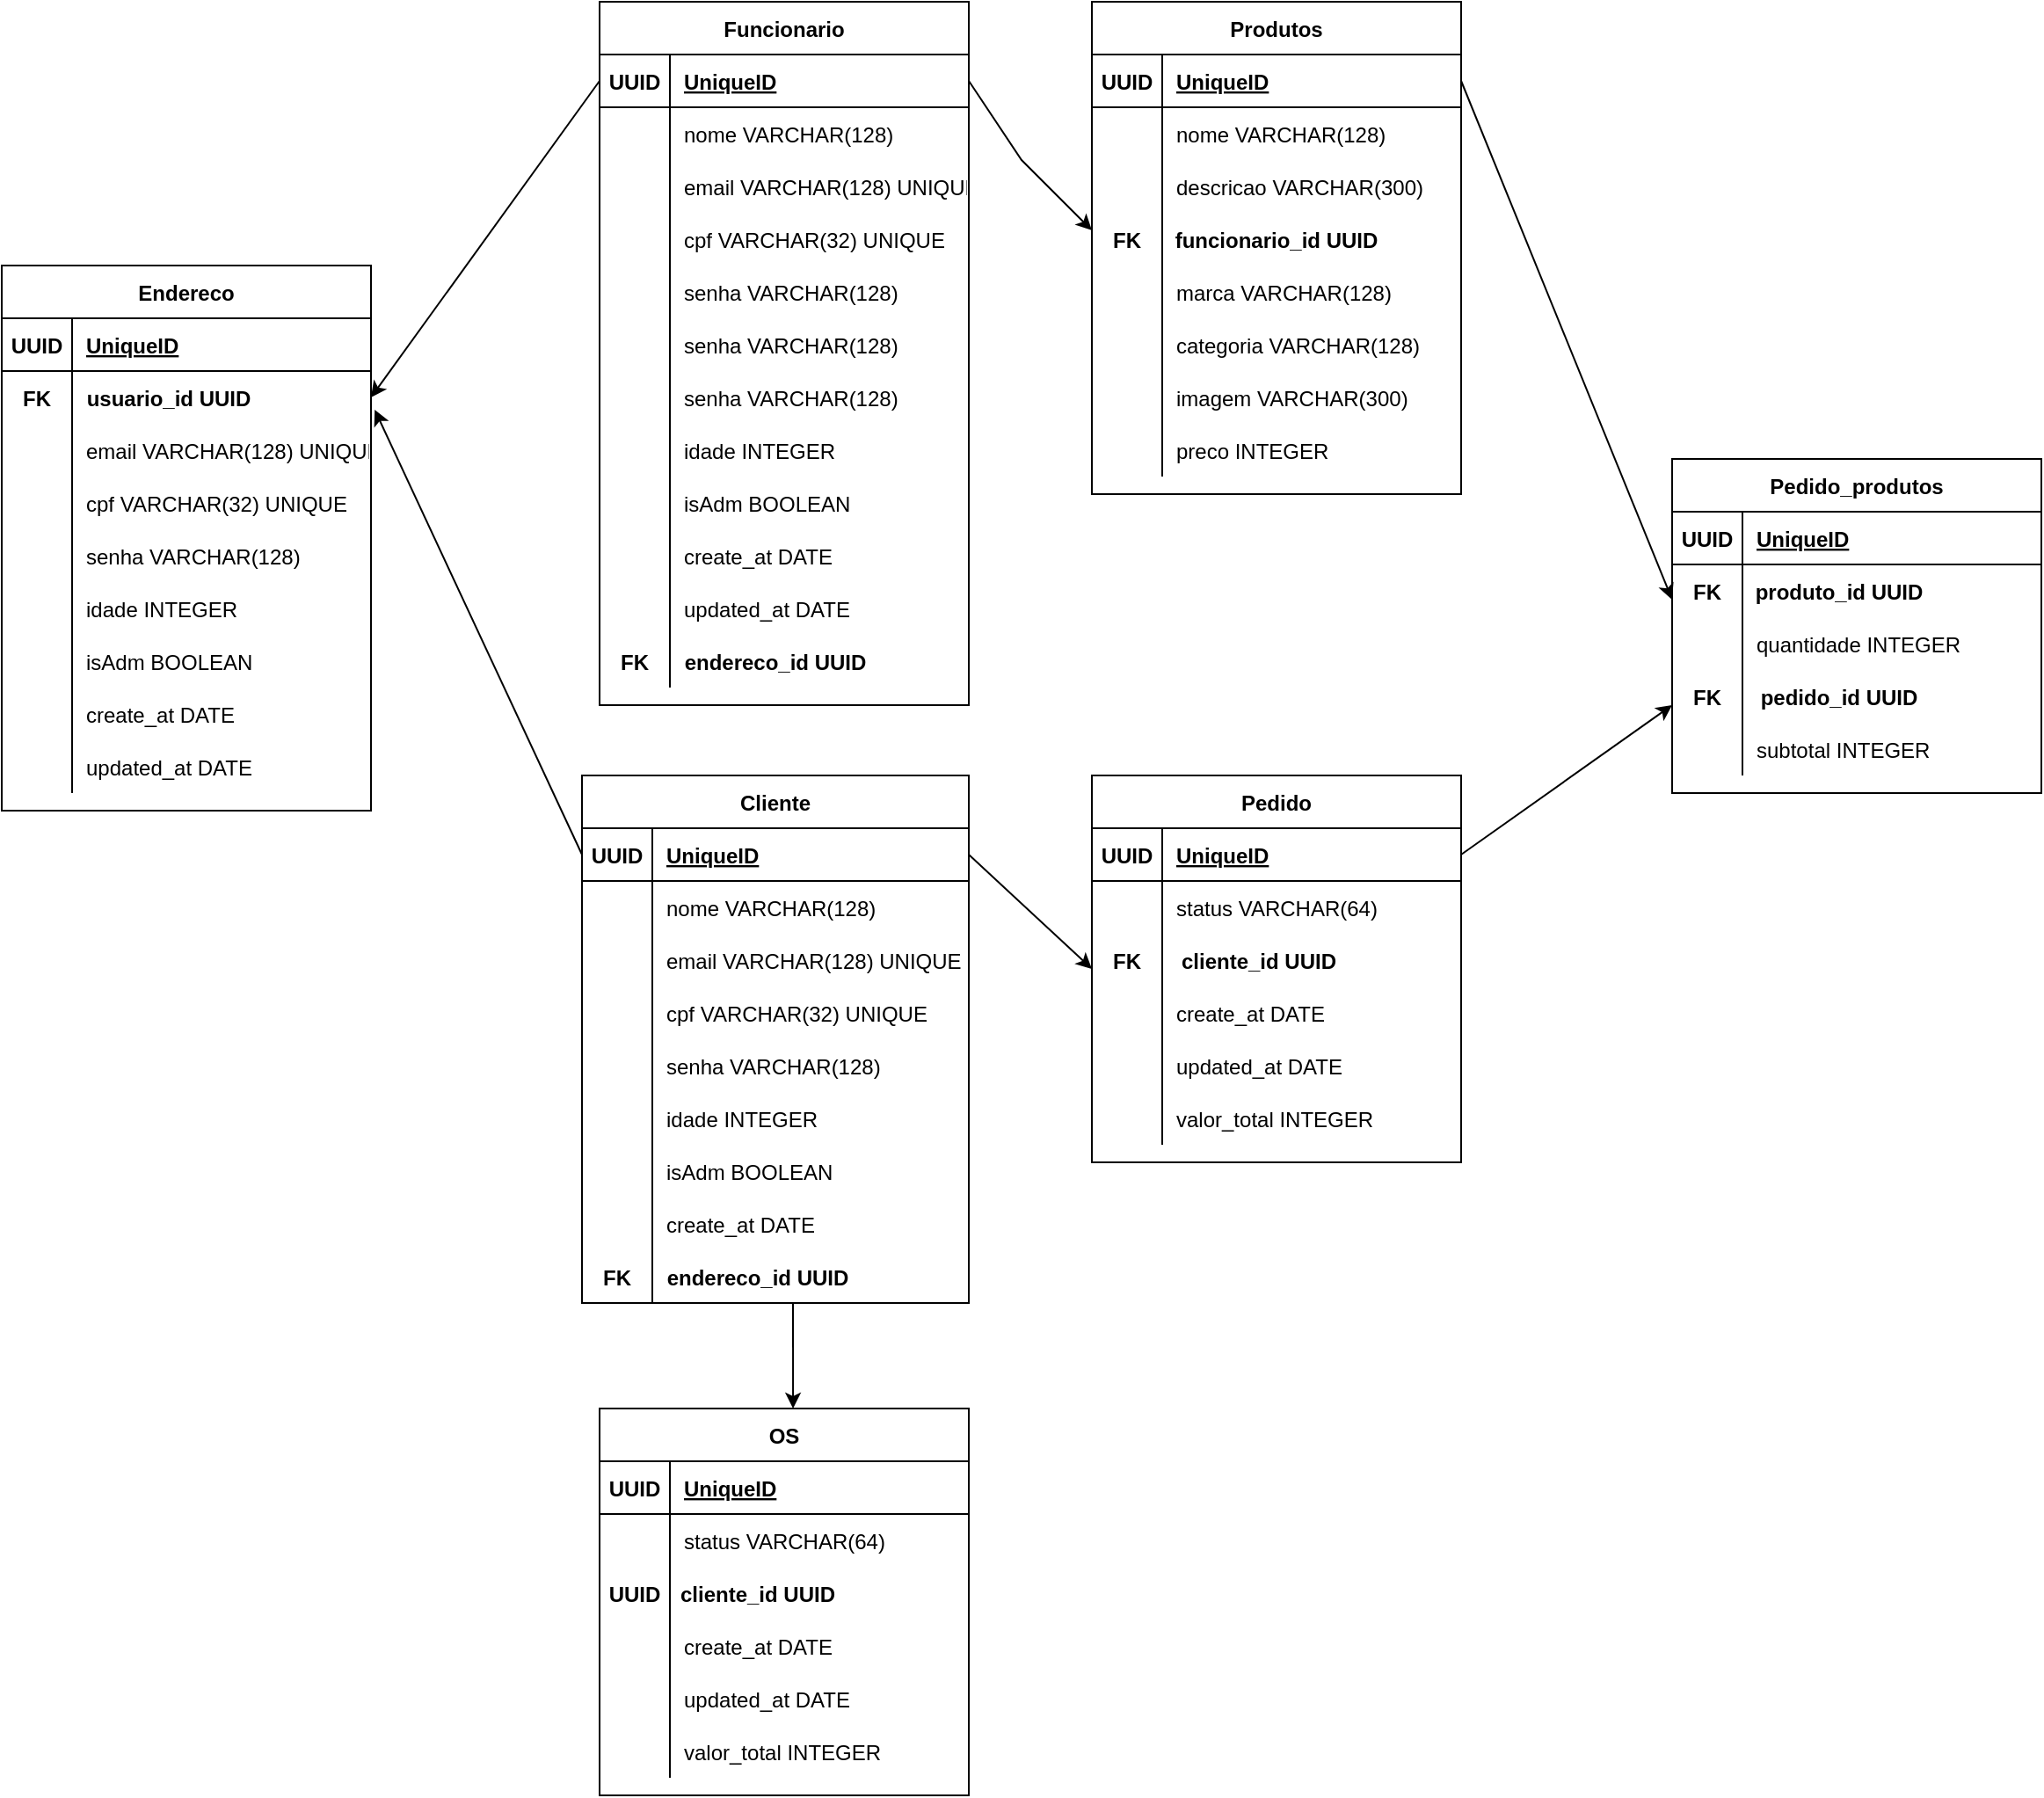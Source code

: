 <mxfile version="20.1.1" type="github"><diagram id="pq8KmS8Z6Z3jIrrIfS-t" name="Page-1"><mxGraphModel dx="2540" dy="1250" grid="1" gridSize="10" guides="1" tooltips="1" connect="1" arrows="1" fold="1" page="1" pageScale="1" pageWidth="827" pageHeight="1169" math="0" shadow="0"><root><mxCell id="0"/><mxCell id="1" parent="0"/><mxCell id="4Kswj9fiIe8OjVotYVHy-31" value="Cliente" style="shape=table;startSize=30;container=1;collapsible=1;childLayout=tableLayout;fixedRows=1;rowLines=0;fontStyle=1;align=center;resizeLast=1;fillColor=none;" parent="1" vertex="1"><mxGeometry x="350" y="450" width="220" height="300" as="geometry"/></mxCell><mxCell id="4Kswj9fiIe8OjVotYVHy-32" value="" style="shape=tableRow;horizontal=0;startSize=0;swimlaneHead=0;swimlaneBody=0;fillColor=none;collapsible=0;dropTarget=0;points=[[0,0.5],[1,0.5]];portConstraint=eastwest;top=0;left=0;right=0;bottom=1;" parent="4Kswj9fiIe8OjVotYVHy-31" vertex="1"><mxGeometry y="30" width="220" height="30" as="geometry"/></mxCell><mxCell id="4Kswj9fiIe8OjVotYVHy-33" value="UUID" style="shape=partialRectangle;connectable=0;fillColor=none;top=0;left=0;bottom=0;right=0;fontStyle=1;overflow=hidden;" parent="4Kswj9fiIe8OjVotYVHy-32" vertex="1"><mxGeometry width="40" height="30" as="geometry"><mxRectangle width="40" height="30" as="alternateBounds"/></mxGeometry></mxCell><mxCell id="4Kswj9fiIe8OjVotYVHy-34" value="UniqueID" style="shape=partialRectangle;connectable=0;fillColor=none;top=0;left=0;bottom=0;right=0;align=left;spacingLeft=6;fontStyle=5;overflow=hidden;" parent="4Kswj9fiIe8OjVotYVHy-32" vertex="1"><mxGeometry x="40" width="180" height="30" as="geometry"><mxRectangle width="180" height="30" as="alternateBounds"/></mxGeometry></mxCell><mxCell id="4Kswj9fiIe8OjVotYVHy-35" value="" style="shape=tableRow;horizontal=0;startSize=0;swimlaneHead=0;swimlaneBody=0;fillColor=none;collapsible=0;dropTarget=0;points=[[0,0.5],[1,0.5]];portConstraint=eastwest;top=0;left=0;right=0;bottom=0;" parent="4Kswj9fiIe8OjVotYVHy-31" vertex="1"><mxGeometry y="60" width="220" height="30" as="geometry"/></mxCell><mxCell id="4Kswj9fiIe8OjVotYVHy-36" value="" style="shape=partialRectangle;connectable=0;fillColor=none;top=0;left=0;bottom=0;right=0;editable=1;overflow=hidden;" parent="4Kswj9fiIe8OjVotYVHy-35" vertex="1"><mxGeometry width="40" height="30" as="geometry"><mxRectangle width="40" height="30" as="alternateBounds"/></mxGeometry></mxCell><mxCell id="4Kswj9fiIe8OjVotYVHy-37" value="nome VARCHAR(128)" style="shape=partialRectangle;connectable=0;fillColor=none;top=0;left=0;bottom=0;right=0;align=left;spacingLeft=6;overflow=hidden;" parent="4Kswj9fiIe8OjVotYVHy-35" vertex="1"><mxGeometry x="40" width="180" height="30" as="geometry"><mxRectangle width="180" height="30" as="alternateBounds"/></mxGeometry></mxCell><mxCell id="4Kswj9fiIe8OjVotYVHy-38" value="" style="shape=tableRow;horizontal=0;startSize=0;swimlaneHead=0;swimlaneBody=0;fillColor=none;collapsible=0;dropTarget=0;points=[[0,0.5],[1,0.5]];portConstraint=eastwest;top=0;left=0;right=0;bottom=0;" parent="4Kswj9fiIe8OjVotYVHy-31" vertex="1"><mxGeometry y="90" width="220" height="30" as="geometry"/></mxCell><mxCell id="4Kswj9fiIe8OjVotYVHy-39" value="" style="shape=partialRectangle;connectable=0;fillColor=none;top=0;left=0;bottom=0;right=0;editable=1;overflow=hidden;" parent="4Kswj9fiIe8OjVotYVHy-38" vertex="1"><mxGeometry width="40" height="30" as="geometry"><mxRectangle width="40" height="30" as="alternateBounds"/></mxGeometry></mxCell><mxCell id="4Kswj9fiIe8OjVotYVHy-40" value="email VARCHAR(128) UNIQUE" style="shape=partialRectangle;connectable=0;fillColor=none;top=0;left=0;bottom=0;right=0;align=left;spacingLeft=6;overflow=hidden;" parent="4Kswj9fiIe8OjVotYVHy-38" vertex="1"><mxGeometry x="40" width="180" height="30" as="geometry"><mxRectangle width="180" height="30" as="alternateBounds"/></mxGeometry></mxCell><mxCell id="4Kswj9fiIe8OjVotYVHy-41" value="" style="shape=tableRow;horizontal=0;startSize=0;swimlaneHead=0;swimlaneBody=0;fillColor=none;collapsible=0;dropTarget=0;points=[[0,0.5],[1,0.5]];portConstraint=eastwest;top=0;left=0;right=0;bottom=0;" parent="4Kswj9fiIe8OjVotYVHy-31" vertex="1"><mxGeometry y="120" width="220" height="30" as="geometry"/></mxCell><mxCell id="4Kswj9fiIe8OjVotYVHy-42" value="" style="shape=partialRectangle;connectable=0;fillColor=none;top=0;left=0;bottom=0;right=0;editable=1;overflow=hidden;" parent="4Kswj9fiIe8OjVotYVHy-41" vertex="1"><mxGeometry width="40" height="30" as="geometry"><mxRectangle width="40" height="30" as="alternateBounds"/></mxGeometry></mxCell><mxCell id="4Kswj9fiIe8OjVotYVHy-43" value="cpf VARCHAR(32) UNIQUE" style="shape=partialRectangle;connectable=0;fillColor=none;top=0;left=0;bottom=0;right=0;align=left;spacingLeft=6;overflow=hidden;" parent="4Kswj9fiIe8OjVotYVHy-41" vertex="1"><mxGeometry x="40" width="180" height="30" as="geometry"><mxRectangle width="180" height="30" as="alternateBounds"/></mxGeometry></mxCell><mxCell id="4Kswj9fiIe8OjVotYVHy-50" value="" style="shape=tableRow;horizontal=0;startSize=0;swimlaneHead=0;swimlaneBody=0;fillColor=none;collapsible=0;dropTarget=0;points=[[0,0.5],[1,0.5]];portConstraint=eastwest;top=0;left=0;right=0;bottom=0;" parent="4Kswj9fiIe8OjVotYVHy-31" vertex="1"><mxGeometry y="150" width="220" height="30" as="geometry"/></mxCell><mxCell id="4Kswj9fiIe8OjVotYVHy-51" value="" style="shape=partialRectangle;connectable=0;fillColor=none;top=0;left=0;bottom=0;right=0;editable=1;overflow=hidden;" parent="4Kswj9fiIe8OjVotYVHy-50" vertex="1"><mxGeometry width="40" height="30" as="geometry"><mxRectangle width="40" height="30" as="alternateBounds"/></mxGeometry></mxCell><mxCell id="4Kswj9fiIe8OjVotYVHy-52" value="senha VARCHAR(128)" style="shape=partialRectangle;connectable=0;fillColor=none;top=0;left=0;bottom=0;right=0;align=left;spacingLeft=6;overflow=hidden;" parent="4Kswj9fiIe8OjVotYVHy-50" vertex="1"><mxGeometry x="40" width="180" height="30" as="geometry"><mxRectangle width="180" height="30" as="alternateBounds"/></mxGeometry></mxCell><mxCell id="4Kswj9fiIe8OjVotYVHy-53" value="" style="shape=tableRow;horizontal=0;startSize=0;swimlaneHead=0;swimlaneBody=0;fillColor=none;collapsible=0;dropTarget=0;points=[[0,0.5],[1,0.5]];portConstraint=eastwest;top=0;left=0;right=0;bottom=0;" parent="4Kswj9fiIe8OjVotYVHy-31" vertex="1"><mxGeometry y="180" width="220" height="30" as="geometry"/></mxCell><mxCell id="4Kswj9fiIe8OjVotYVHy-54" value="" style="shape=partialRectangle;connectable=0;fillColor=none;top=0;left=0;bottom=0;right=0;editable=1;overflow=hidden;" parent="4Kswj9fiIe8OjVotYVHy-53" vertex="1"><mxGeometry width="40" height="30" as="geometry"><mxRectangle width="40" height="30" as="alternateBounds"/></mxGeometry></mxCell><mxCell id="4Kswj9fiIe8OjVotYVHy-55" value="idade INTEGER" style="shape=partialRectangle;connectable=0;fillColor=none;top=0;left=0;bottom=0;right=0;align=left;spacingLeft=6;overflow=hidden;" parent="4Kswj9fiIe8OjVotYVHy-53" vertex="1"><mxGeometry x="40" width="180" height="30" as="geometry"><mxRectangle width="180" height="30" as="alternateBounds"/></mxGeometry></mxCell><mxCell id="4Kswj9fiIe8OjVotYVHy-78" value="" style="shape=tableRow;horizontal=0;startSize=0;swimlaneHead=0;swimlaneBody=0;fillColor=none;collapsible=0;dropTarget=0;points=[[0,0.5],[1,0.5]];portConstraint=eastwest;top=0;left=0;right=0;bottom=0;" parent="4Kswj9fiIe8OjVotYVHy-31" vertex="1"><mxGeometry y="210" width="220" height="30" as="geometry"/></mxCell><mxCell id="4Kswj9fiIe8OjVotYVHy-79" value="" style="shape=partialRectangle;connectable=0;fillColor=none;top=0;left=0;bottom=0;right=0;editable=1;overflow=hidden;" parent="4Kswj9fiIe8OjVotYVHy-78" vertex="1"><mxGeometry width="40" height="30" as="geometry"><mxRectangle width="40" height="30" as="alternateBounds"/></mxGeometry></mxCell><mxCell id="4Kswj9fiIe8OjVotYVHy-80" value="isAdm BOOLEAN" style="shape=partialRectangle;connectable=0;fillColor=none;top=0;left=0;bottom=0;right=0;align=left;spacingLeft=6;overflow=hidden;" parent="4Kswj9fiIe8OjVotYVHy-78" vertex="1"><mxGeometry x="40" width="180" height="30" as="geometry"><mxRectangle width="180" height="30" as="alternateBounds"/></mxGeometry></mxCell><mxCell id="4Kswj9fiIe8OjVotYVHy-56" value="" style="shape=tableRow;horizontal=0;startSize=0;swimlaneHead=0;swimlaneBody=0;fillColor=none;collapsible=0;dropTarget=0;points=[[0,0.5],[1,0.5]];portConstraint=eastwest;top=0;left=0;right=0;bottom=0;" parent="4Kswj9fiIe8OjVotYVHy-31" vertex="1"><mxGeometry y="240" width="220" height="30" as="geometry"/></mxCell><mxCell id="4Kswj9fiIe8OjVotYVHy-57" value="" style="shape=partialRectangle;connectable=0;fillColor=none;top=0;left=0;bottom=0;right=0;editable=1;overflow=hidden;" parent="4Kswj9fiIe8OjVotYVHy-56" vertex="1"><mxGeometry width="40" height="30" as="geometry"><mxRectangle width="40" height="30" as="alternateBounds"/></mxGeometry></mxCell><mxCell id="4Kswj9fiIe8OjVotYVHy-58" value="create_at DATE" style="shape=partialRectangle;connectable=0;fillColor=none;top=0;left=0;bottom=0;right=0;align=left;spacingLeft=6;overflow=hidden;" parent="4Kswj9fiIe8OjVotYVHy-56" vertex="1"><mxGeometry x="40" width="180" height="30" as="geometry"><mxRectangle width="180" height="30" as="alternateBounds"/></mxGeometry></mxCell><mxCell id="4Kswj9fiIe8OjVotYVHy-175" value="" style="shape=tableRow;horizontal=0;startSize=0;swimlaneHead=0;swimlaneBody=0;fillColor=none;collapsible=0;dropTarget=0;points=[[0,0.5],[1,0.5]];portConstraint=eastwest;top=0;left=0;right=0;bottom=0;" parent="4Kswj9fiIe8OjVotYVHy-31" vertex="1"><mxGeometry y="270" width="220" height="30" as="geometry"/></mxCell><mxCell id="4Kswj9fiIe8OjVotYVHy-176" value="" style="shape=partialRectangle;connectable=0;fillColor=none;top=0;left=0;bottom=0;right=0;editable=1;overflow=hidden;" parent="4Kswj9fiIe8OjVotYVHy-175" vertex="1"><mxGeometry width="40" height="30" as="geometry"><mxRectangle width="40" height="30" as="alternateBounds"/></mxGeometry></mxCell><mxCell id="4Kswj9fiIe8OjVotYVHy-177" value="" style="shape=partialRectangle;connectable=0;fillColor=none;top=0;left=0;bottom=0;right=0;align=left;spacingLeft=6;overflow=hidden;" parent="4Kswj9fiIe8OjVotYVHy-175" vertex="1"><mxGeometry x="40" width="180" height="30" as="geometry"><mxRectangle width="180" height="30" as="alternateBounds"/></mxGeometry></mxCell><mxCell id="4Kswj9fiIe8OjVotYVHy-81" value="Funcionario" style="shape=table;startSize=30;container=1;collapsible=1;childLayout=tableLayout;fixedRows=1;rowLines=0;fontStyle=1;align=center;resizeLast=1;fillColor=none;" parent="1" vertex="1"><mxGeometry x="360" y="10" width="210" height="400" as="geometry"/></mxCell><mxCell id="4Kswj9fiIe8OjVotYVHy-82" value="" style="shape=tableRow;horizontal=0;startSize=0;swimlaneHead=0;swimlaneBody=0;fillColor=none;collapsible=0;dropTarget=0;points=[[0,0.5],[1,0.5]];portConstraint=eastwest;top=0;left=0;right=0;bottom=1;" parent="4Kswj9fiIe8OjVotYVHy-81" vertex="1"><mxGeometry y="30" width="210" height="30" as="geometry"/></mxCell><mxCell id="4Kswj9fiIe8OjVotYVHy-83" value="UUID" style="shape=partialRectangle;connectable=0;fillColor=none;top=0;left=0;bottom=0;right=0;fontStyle=1;overflow=hidden;" parent="4Kswj9fiIe8OjVotYVHy-82" vertex="1"><mxGeometry width="40" height="30" as="geometry"><mxRectangle width="40" height="30" as="alternateBounds"/></mxGeometry></mxCell><mxCell id="4Kswj9fiIe8OjVotYVHy-84" value="UniqueID" style="shape=partialRectangle;connectable=0;fillColor=none;top=0;left=0;bottom=0;right=0;align=left;spacingLeft=6;fontStyle=5;overflow=hidden;" parent="4Kswj9fiIe8OjVotYVHy-82" vertex="1"><mxGeometry x="40" width="170" height="30" as="geometry"><mxRectangle width="170" height="30" as="alternateBounds"/></mxGeometry></mxCell><mxCell id="4Kswj9fiIe8OjVotYVHy-85" value="" style="shape=tableRow;horizontal=0;startSize=0;swimlaneHead=0;swimlaneBody=0;fillColor=none;collapsible=0;dropTarget=0;points=[[0,0.5],[1,0.5]];portConstraint=eastwest;top=0;left=0;right=0;bottom=0;" parent="4Kswj9fiIe8OjVotYVHy-81" vertex="1"><mxGeometry y="60" width="210" height="30" as="geometry"/></mxCell><mxCell id="4Kswj9fiIe8OjVotYVHy-86" value="" style="shape=partialRectangle;connectable=0;fillColor=none;top=0;left=0;bottom=0;right=0;editable=1;overflow=hidden;" parent="4Kswj9fiIe8OjVotYVHy-85" vertex="1"><mxGeometry width="40" height="30" as="geometry"><mxRectangle width="40" height="30" as="alternateBounds"/></mxGeometry></mxCell><mxCell id="4Kswj9fiIe8OjVotYVHy-87" value="nome VARCHAR(128)" style="shape=partialRectangle;connectable=0;fillColor=none;top=0;left=0;bottom=0;right=0;align=left;spacingLeft=6;overflow=hidden;" parent="4Kswj9fiIe8OjVotYVHy-85" vertex="1"><mxGeometry x="40" width="170" height="30" as="geometry"><mxRectangle width="170" height="30" as="alternateBounds"/></mxGeometry></mxCell><mxCell id="4Kswj9fiIe8OjVotYVHy-88" value="" style="shape=tableRow;horizontal=0;startSize=0;swimlaneHead=0;swimlaneBody=0;fillColor=none;collapsible=0;dropTarget=0;points=[[0,0.5],[1,0.5]];portConstraint=eastwest;top=0;left=0;right=0;bottom=0;" parent="4Kswj9fiIe8OjVotYVHy-81" vertex="1"><mxGeometry y="90" width="210" height="30" as="geometry"/></mxCell><mxCell id="4Kswj9fiIe8OjVotYVHy-89" value="" style="shape=partialRectangle;connectable=0;fillColor=none;top=0;left=0;bottom=0;right=0;editable=1;overflow=hidden;" parent="4Kswj9fiIe8OjVotYVHy-88" vertex="1"><mxGeometry width="40" height="30" as="geometry"><mxRectangle width="40" height="30" as="alternateBounds"/></mxGeometry></mxCell><mxCell id="4Kswj9fiIe8OjVotYVHy-90" value="email VARCHAR(128) UNIQUE" style="shape=partialRectangle;connectable=0;fillColor=none;top=0;left=0;bottom=0;right=0;align=left;spacingLeft=6;overflow=hidden;" parent="4Kswj9fiIe8OjVotYVHy-88" vertex="1"><mxGeometry x="40" width="170" height="30" as="geometry"><mxRectangle width="170" height="30" as="alternateBounds"/></mxGeometry></mxCell><mxCell id="4Kswj9fiIe8OjVotYVHy-91" value="" style="shape=tableRow;horizontal=0;startSize=0;swimlaneHead=0;swimlaneBody=0;fillColor=none;collapsible=0;dropTarget=0;points=[[0,0.5],[1,0.5]];portConstraint=eastwest;top=0;left=0;right=0;bottom=0;" parent="4Kswj9fiIe8OjVotYVHy-81" vertex="1"><mxGeometry y="120" width="210" height="30" as="geometry"/></mxCell><mxCell id="4Kswj9fiIe8OjVotYVHy-92" value="" style="shape=partialRectangle;connectable=0;fillColor=none;top=0;left=0;bottom=0;right=0;editable=1;overflow=hidden;" parent="4Kswj9fiIe8OjVotYVHy-91" vertex="1"><mxGeometry width="40" height="30" as="geometry"><mxRectangle width="40" height="30" as="alternateBounds"/></mxGeometry></mxCell><mxCell id="4Kswj9fiIe8OjVotYVHy-93" value="cpf VARCHAR(32) UNIQUE" style="shape=partialRectangle;connectable=0;fillColor=none;top=0;left=0;bottom=0;right=0;align=left;spacingLeft=6;overflow=hidden;" parent="4Kswj9fiIe8OjVotYVHy-91" vertex="1"><mxGeometry x="40" width="170" height="30" as="geometry"><mxRectangle width="170" height="30" as="alternateBounds"/></mxGeometry></mxCell><mxCell id="4Kswj9fiIe8OjVotYVHy-270" value="" style="shape=tableRow;horizontal=0;startSize=0;swimlaneHead=0;swimlaneBody=0;fillColor=none;collapsible=0;dropTarget=0;points=[[0,0.5],[1,0.5]];portConstraint=eastwest;top=0;left=0;right=0;bottom=0;" parent="4Kswj9fiIe8OjVotYVHy-81" vertex="1"><mxGeometry y="150" width="210" height="30" as="geometry"/></mxCell><mxCell id="4Kswj9fiIe8OjVotYVHy-271" value="" style="shape=partialRectangle;connectable=0;fillColor=none;top=0;left=0;bottom=0;right=0;editable=1;overflow=hidden;" parent="4Kswj9fiIe8OjVotYVHy-270" vertex="1"><mxGeometry width="40" height="30" as="geometry"><mxRectangle width="40" height="30" as="alternateBounds"/></mxGeometry></mxCell><mxCell id="4Kswj9fiIe8OjVotYVHy-272" value="senha VARCHAR(128)" style="shape=partialRectangle;connectable=0;fillColor=none;top=0;left=0;bottom=0;right=0;align=left;spacingLeft=6;overflow=hidden;" parent="4Kswj9fiIe8OjVotYVHy-270" vertex="1"><mxGeometry x="40" width="170" height="30" as="geometry"><mxRectangle width="170" height="30" as="alternateBounds"/></mxGeometry></mxCell><mxCell id="4Kswj9fiIe8OjVotYVHy-265" value="" style="shape=tableRow;horizontal=0;startSize=0;swimlaneHead=0;swimlaneBody=0;fillColor=none;collapsible=0;dropTarget=0;points=[[0,0.5],[1,0.5]];portConstraint=eastwest;top=0;left=0;right=0;bottom=0;" parent="4Kswj9fiIe8OjVotYVHy-81" vertex="1"><mxGeometry y="180" width="210" height="30" as="geometry"/></mxCell><mxCell id="4Kswj9fiIe8OjVotYVHy-266" value="" style="shape=partialRectangle;connectable=0;fillColor=none;top=0;left=0;bottom=0;right=0;editable=1;overflow=hidden;" parent="4Kswj9fiIe8OjVotYVHy-265" vertex="1"><mxGeometry width="40" height="30" as="geometry"><mxRectangle width="40" height="30" as="alternateBounds"/></mxGeometry></mxCell><mxCell id="4Kswj9fiIe8OjVotYVHy-267" value="senha VARCHAR(128)" style="shape=partialRectangle;connectable=0;fillColor=none;top=0;left=0;bottom=0;right=0;align=left;spacingLeft=6;overflow=hidden;" parent="4Kswj9fiIe8OjVotYVHy-265" vertex="1"><mxGeometry x="40" width="170" height="30" as="geometry"><mxRectangle width="170" height="30" as="alternateBounds"/></mxGeometry></mxCell><mxCell id="4Kswj9fiIe8OjVotYVHy-94" value="" style="shape=tableRow;horizontal=0;startSize=0;swimlaneHead=0;swimlaneBody=0;fillColor=none;collapsible=0;dropTarget=0;points=[[0,0.5],[1,0.5]];portConstraint=eastwest;top=0;left=0;right=0;bottom=0;" parent="4Kswj9fiIe8OjVotYVHy-81" vertex="1"><mxGeometry y="210" width="210" height="30" as="geometry"/></mxCell><mxCell id="4Kswj9fiIe8OjVotYVHy-95" value="" style="shape=partialRectangle;connectable=0;fillColor=none;top=0;left=0;bottom=0;right=0;editable=1;overflow=hidden;" parent="4Kswj9fiIe8OjVotYVHy-94" vertex="1"><mxGeometry width="40" height="30" as="geometry"><mxRectangle width="40" height="30" as="alternateBounds"/></mxGeometry></mxCell><mxCell id="4Kswj9fiIe8OjVotYVHy-96" value="senha VARCHAR(128)" style="shape=partialRectangle;connectable=0;fillColor=none;top=0;left=0;bottom=0;right=0;align=left;spacingLeft=6;overflow=hidden;" parent="4Kswj9fiIe8OjVotYVHy-94" vertex="1"><mxGeometry x="40" width="170" height="30" as="geometry"><mxRectangle width="170" height="30" as="alternateBounds"/></mxGeometry></mxCell><mxCell id="4Kswj9fiIe8OjVotYVHy-97" value="" style="shape=tableRow;horizontal=0;startSize=0;swimlaneHead=0;swimlaneBody=0;fillColor=none;collapsible=0;dropTarget=0;points=[[0,0.5],[1,0.5]];portConstraint=eastwest;top=0;left=0;right=0;bottom=0;" parent="4Kswj9fiIe8OjVotYVHy-81" vertex="1"><mxGeometry y="240" width="210" height="30" as="geometry"/></mxCell><mxCell id="4Kswj9fiIe8OjVotYVHy-98" value="" style="shape=partialRectangle;connectable=0;fillColor=none;top=0;left=0;bottom=0;right=0;editable=1;overflow=hidden;" parent="4Kswj9fiIe8OjVotYVHy-97" vertex="1"><mxGeometry width="40" height="30" as="geometry"><mxRectangle width="40" height="30" as="alternateBounds"/></mxGeometry></mxCell><mxCell id="4Kswj9fiIe8OjVotYVHy-99" value="idade INTEGER" style="shape=partialRectangle;connectable=0;fillColor=none;top=0;left=0;bottom=0;right=0;align=left;spacingLeft=6;overflow=hidden;" parent="4Kswj9fiIe8OjVotYVHy-97" vertex="1"><mxGeometry x="40" width="170" height="30" as="geometry"><mxRectangle width="170" height="30" as="alternateBounds"/></mxGeometry></mxCell><mxCell id="4Kswj9fiIe8OjVotYVHy-100" value="" style="shape=tableRow;horizontal=0;startSize=0;swimlaneHead=0;swimlaneBody=0;fillColor=none;collapsible=0;dropTarget=0;points=[[0,0.5],[1,0.5]];portConstraint=eastwest;top=0;left=0;right=0;bottom=0;" parent="4Kswj9fiIe8OjVotYVHy-81" vertex="1"><mxGeometry y="270" width="210" height="30" as="geometry"/></mxCell><mxCell id="4Kswj9fiIe8OjVotYVHy-101" value="" style="shape=partialRectangle;connectable=0;fillColor=none;top=0;left=0;bottom=0;right=0;editable=1;overflow=hidden;" parent="4Kswj9fiIe8OjVotYVHy-100" vertex="1"><mxGeometry width="40" height="30" as="geometry"><mxRectangle width="40" height="30" as="alternateBounds"/></mxGeometry></mxCell><mxCell id="4Kswj9fiIe8OjVotYVHy-102" value="isAdm BOOLEAN" style="shape=partialRectangle;connectable=0;fillColor=none;top=0;left=0;bottom=0;right=0;align=left;spacingLeft=6;overflow=hidden;" parent="4Kswj9fiIe8OjVotYVHy-100" vertex="1"><mxGeometry x="40" width="170" height="30" as="geometry"><mxRectangle width="170" height="30" as="alternateBounds"/></mxGeometry></mxCell><mxCell id="4Kswj9fiIe8OjVotYVHy-103" value="" style="shape=tableRow;horizontal=0;startSize=0;swimlaneHead=0;swimlaneBody=0;fillColor=none;collapsible=0;dropTarget=0;points=[[0,0.5],[1,0.5]];portConstraint=eastwest;top=0;left=0;right=0;bottom=0;" parent="4Kswj9fiIe8OjVotYVHy-81" vertex="1"><mxGeometry y="300" width="210" height="30" as="geometry"/></mxCell><mxCell id="4Kswj9fiIe8OjVotYVHy-104" value="" style="shape=partialRectangle;connectable=0;fillColor=none;top=0;left=0;bottom=0;right=0;editable=1;overflow=hidden;" parent="4Kswj9fiIe8OjVotYVHy-103" vertex="1"><mxGeometry width="40" height="30" as="geometry"><mxRectangle width="40" height="30" as="alternateBounds"/></mxGeometry></mxCell><mxCell id="4Kswj9fiIe8OjVotYVHy-105" value="create_at DATE" style="shape=partialRectangle;connectable=0;fillColor=none;top=0;left=0;bottom=0;right=0;align=left;spacingLeft=6;overflow=hidden;" parent="4Kswj9fiIe8OjVotYVHy-103" vertex="1"><mxGeometry x="40" width="170" height="30" as="geometry"><mxRectangle width="170" height="30" as="alternateBounds"/></mxGeometry></mxCell><mxCell id="4Kswj9fiIe8OjVotYVHy-106" value="" style="shape=tableRow;horizontal=0;startSize=0;swimlaneHead=0;swimlaneBody=0;fillColor=none;collapsible=0;dropTarget=0;points=[[0,0.5],[1,0.5]];portConstraint=eastwest;top=0;left=0;right=0;bottom=0;" parent="4Kswj9fiIe8OjVotYVHy-81" vertex="1"><mxGeometry y="330" width="210" height="30" as="geometry"/></mxCell><mxCell id="4Kswj9fiIe8OjVotYVHy-107" value="" style="shape=partialRectangle;connectable=0;fillColor=none;top=0;left=0;bottom=0;right=0;editable=1;overflow=hidden;" parent="4Kswj9fiIe8OjVotYVHy-106" vertex="1"><mxGeometry width="40" height="30" as="geometry"><mxRectangle width="40" height="30" as="alternateBounds"/></mxGeometry></mxCell><mxCell id="4Kswj9fiIe8OjVotYVHy-108" value="updated_at DATE" style="shape=partialRectangle;connectable=0;fillColor=none;top=0;left=0;bottom=0;right=0;align=left;spacingLeft=6;overflow=hidden;" parent="4Kswj9fiIe8OjVotYVHy-106" vertex="1"><mxGeometry x="40" width="170" height="30" as="geometry"><mxRectangle width="170" height="30" as="alternateBounds"/></mxGeometry></mxCell><mxCell id="4Kswj9fiIe8OjVotYVHy-170" value="" style="shape=tableRow;horizontal=0;startSize=0;swimlaneHead=0;swimlaneBody=0;fillColor=none;collapsible=0;dropTarget=0;points=[[0,0.5],[1,0.5]];portConstraint=eastwest;top=0;left=0;right=0;bottom=0;" parent="4Kswj9fiIe8OjVotYVHy-81" vertex="1"><mxGeometry y="360" width="210" height="30" as="geometry"/></mxCell><mxCell id="4Kswj9fiIe8OjVotYVHy-171" value="" style="shape=partialRectangle;connectable=0;fillColor=none;top=0;left=0;bottom=0;right=0;editable=1;overflow=hidden;" parent="4Kswj9fiIe8OjVotYVHy-170" vertex="1"><mxGeometry width="40" height="30" as="geometry"><mxRectangle width="40" height="30" as="alternateBounds"/></mxGeometry></mxCell><mxCell id="4Kswj9fiIe8OjVotYVHy-172" value="" style="shape=partialRectangle;connectable=0;fillColor=none;top=0;left=0;bottom=0;right=0;align=left;spacingLeft=6;overflow=hidden;" parent="4Kswj9fiIe8OjVotYVHy-170" vertex="1"><mxGeometry x="40" width="170" height="30" as="geometry"><mxRectangle width="170" height="30" as="alternateBounds"/></mxGeometry></mxCell><mxCell id="4Kswj9fiIe8OjVotYVHy-109" value="Endereco" style="shape=table;startSize=30;container=1;collapsible=1;childLayout=tableLayout;fixedRows=1;rowLines=0;fontStyle=1;align=center;resizeLast=1;fillColor=none;" parent="1" vertex="1"><mxGeometry x="20" y="160" width="210" height="310" as="geometry"/></mxCell><mxCell id="4Kswj9fiIe8OjVotYVHy-110" value="" style="shape=tableRow;horizontal=0;startSize=0;swimlaneHead=0;swimlaneBody=0;fillColor=none;collapsible=0;dropTarget=0;points=[[0,0.5],[1,0.5]];portConstraint=eastwest;top=0;left=0;right=0;bottom=1;" parent="4Kswj9fiIe8OjVotYVHy-109" vertex="1"><mxGeometry y="30" width="210" height="30" as="geometry"/></mxCell><mxCell id="4Kswj9fiIe8OjVotYVHy-111" value="UUID" style="shape=partialRectangle;connectable=0;fillColor=none;top=0;left=0;bottom=0;right=0;fontStyle=1;overflow=hidden;" parent="4Kswj9fiIe8OjVotYVHy-110" vertex="1"><mxGeometry width="40" height="30" as="geometry"><mxRectangle width="40" height="30" as="alternateBounds"/></mxGeometry></mxCell><mxCell id="4Kswj9fiIe8OjVotYVHy-112" value="UniqueID" style="shape=partialRectangle;connectable=0;fillColor=none;top=0;left=0;bottom=0;right=0;align=left;spacingLeft=6;fontStyle=5;overflow=hidden;" parent="4Kswj9fiIe8OjVotYVHy-110" vertex="1"><mxGeometry x="40" width="170" height="30" as="geometry"><mxRectangle width="170" height="30" as="alternateBounds"/></mxGeometry></mxCell><mxCell id="4Kswj9fiIe8OjVotYVHy-113" value="" style="shape=tableRow;horizontal=0;startSize=0;swimlaneHead=0;swimlaneBody=0;fillColor=none;collapsible=0;dropTarget=0;points=[[0,0.5],[1,0.5]];portConstraint=eastwest;top=0;left=0;right=0;bottom=0;" parent="4Kswj9fiIe8OjVotYVHy-109" vertex="1"><mxGeometry y="60" width="210" height="30" as="geometry"/></mxCell><mxCell id="4Kswj9fiIe8OjVotYVHy-114" value="" style="shape=partialRectangle;connectable=0;fillColor=none;top=0;left=0;bottom=0;right=0;editable=1;overflow=hidden;" parent="4Kswj9fiIe8OjVotYVHy-113" vertex="1"><mxGeometry width="40" height="30" as="geometry"><mxRectangle width="40" height="30" as="alternateBounds"/></mxGeometry></mxCell><mxCell id="4Kswj9fiIe8OjVotYVHy-115" value="" style="shape=partialRectangle;connectable=0;fillColor=none;top=0;left=0;bottom=0;right=0;align=left;spacingLeft=6;overflow=hidden;" parent="4Kswj9fiIe8OjVotYVHy-113" vertex="1"><mxGeometry x="40" width="170" height="30" as="geometry"><mxRectangle width="170" height="30" as="alternateBounds"/></mxGeometry></mxCell><mxCell id="4Kswj9fiIe8OjVotYVHy-116" value="" style="shape=tableRow;horizontal=0;startSize=0;swimlaneHead=0;swimlaneBody=0;fillColor=none;collapsible=0;dropTarget=0;points=[[0,0.5],[1,0.5]];portConstraint=eastwest;top=0;left=0;right=0;bottom=0;" parent="4Kswj9fiIe8OjVotYVHy-109" vertex="1"><mxGeometry y="90" width="210" height="30" as="geometry"/></mxCell><mxCell id="4Kswj9fiIe8OjVotYVHy-117" value="" style="shape=partialRectangle;connectable=0;fillColor=none;top=0;left=0;bottom=0;right=0;editable=1;overflow=hidden;" parent="4Kswj9fiIe8OjVotYVHy-116" vertex="1"><mxGeometry width="40" height="30" as="geometry"><mxRectangle width="40" height="30" as="alternateBounds"/></mxGeometry></mxCell><mxCell id="4Kswj9fiIe8OjVotYVHy-118" value="email VARCHAR(128) UNIQUE" style="shape=partialRectangle;connectable=0;fillColor=none;top=0;left=0;bottom=0;right=0;align=left;spacingLeft=6;overflow=hidden;" parent="4Kswj9fiIe8OjVotYVHy-116" vertex="1"><mxGeometry x="40" width="170" height="30" as="geometry"><mxRectangle width="170" height="30" as="alternateBounds"/></mxGeometry></mxCell><mxCell id="4Kswj9fiIe8OjVotYVHy-119" value="" style="shape=tableRow;horizontal=0;startSize=0;swimlaneHead=0;swimlaneBody=0;fillColor=none;collapsible=0;dropTarget=0;points=[[0,0.5],[1,0.5]];portConstraint=eastwest;top=0;left=0;right=0;bottom=0;" parent="4Kswj9fiIe8OjVotYVHy-109" vertex="1"><mxGeometry y="120" width="210" height="30" as="geometry"/></mxCell><mxCell id="4Kswj9fiIe8OjVotYVHy-120" value="" style="shape=partialRectangle;connectable=0;fillColor=none;top=0;left=0;bottom=0;right=0;editable=1;overflow=hidden;" parent="4Kswj9fiIe8OjVotYVHy-119" vertex="1"><mxGeometry width="40" height="30" as="geometry"><mxRectangle width="40" height="30" as="alternateBounds"/></mxGeometry></mxCell><mxCell id="4Kswj9fiIe8OjVotYVHy-121" value="cpf VARCHAR(32) UNIQUE" style="shape=partialRectangle;connectable=0;fillColor=none;top=0;left=0;bottom=0;right=0;align=left;spacingLeft=6;overflow=hidden;" parent="4Kswj9fiIe8OjVotYVHy-119" vertex="1"><mxGeometry x="40" width="170" height="30" as="geometry"><mxRectangle width="170" height="30" as="alternateBounds"/></mxGeometry></mxCell><mxCell id="4Kswj9fiIe8OjVotYVHy-122" value="" style="shape=tableRow;horizontal=0;startSize=0;swimlaneHead=0;swimlaneBody=0;fillColor=none;collapsible=0;dropTarget=0;points=[[0,0.5],[1,0.5]];portConstraint=eastwest;top=0;left=0;right=0;bottom=0;" parent="4Kswj9fiIe8OjVotYVHy-109" vertex="1"><mxGeometry y="150" width="210" height="30" as="geometry"/></mxCell><mxCell id="4Kswj9fiIe8OjVotYVHy-123" value="" style="shape=partialRectangle;connectable=0;fillColor=none;top=0;left=0;bottom=0;right=0;editable=1;overflow=hidden;" parent="4Kswj9fiIe8OjVotYVHy-122" vertex="1"><mxGeometry width="40" height="30" as="geometry"><mxRectangle width="40" height="30" as="alternateBounds"/></mxGeometry></mxCell><mxCell id="4Kswj9fiIe8OjVotYVHy-124" value="senha VARCHAR(128)" style="shape=partialRectangle;connectable=0;fillColor=none;top=0;left=0;bottom=0;right=0;align=left;spacingLeft=6;overflow=hidden;" parent="4Kswj9fiIe8OjVotYVHy-122" vertex="1"><mxGeometry x="40" width="170" height="30" as="geometry"><mxRectangle width="170" height="30" as="alternateBounds"/></mxGeometry></mxCell><mxCell id="4Kswj9fiIe8OjVotYVHy-125" value="" style="shape=tableRow;horizontal=0;startSize=0;swimlaneHead=0;swimlaneBody=0;fillColor=none;collapsible=0;dropTarget=0;points=[[0,0.5],[1,0.5]];portConstraint=eastwest;top=0;left=0;right=0;bottom=0;" parent="4Kswj9fiIe8OjVotYVHy-109" vertex="1"><mxGeometry y="180" width="210" height="30" as="geometry"/></mxCell><mxCell id="4Kswj9fiIe8OjVotYVHy-126" value="" style="shape=partialRectangle;connectable=0;fillColor=none;top=0;left=0;bottom=0;right=0;editable=1;overflow=hidden;" parent="4Kswj9fiIe8OjVotYVHy-125" vertex="1"><mxGeometry width="40" height="30" as="geometry"><mxRectangle width="40" height="30" as="alternateBounds"/></mxGeometry></mxCell><mxCell id="4Kswj9fiIe8OjVotYVHy-127" value="idade INTEGER" style="shape=partialRectangle;connectable=0;fillColor=none;top=0;left=0;bottom=0;right=0;align=left;spacingLeft=6;overflow=hidden;" parent="4Kswj9fiIe8OjVotYVHy-125" vertex="1"><mxGeometry x="40" width="170" height="30" as="geometry"><mxRectangle width="170" height="30" as="alternateBounds"/></mxGeometry></mxCell><mxCell id="4Kswj9fiIe8OjVotYVHy-128" value="" style="shape=tableRow;horizontal=0;startSize=0;swimlaneHead=0;swimlaneBody=0;fillColor=none;collapsible=0;dropTarget=0;points=[[0,0.5],[1,0.5]];portConstraint=eastwest;top=0;left=0;right=0;bottom=0;" parent="4Kswj9fiIe8OjVotYVHy-109" vertex="1"><mxGeometry y="210" width="210" height="30" as="geometry"/></mxCell><mxCell id="4Kswj9fiIe8OjVotYVHy-129" value="" style="shape=partialRectangle;connectable=0;fillColor=none;top=0;left=0;bottom=0;right=0;editable=1;overflow=hidden;" parent="4Kswj9fiIe8OjVotYVHy-128" vertex="1"><mxGeometry width="40" height="30" as="geometry"><mxRectangle width="40" height="30" as="alternateBounds"/></mxGeometry></mxCell><mxCell id="4Kswj9fiIe8OjVotYVHy-130" value="isAdm BOOLEAN" style="shape=partialRectangle;connectable=0;fillColor=none;top=0;left=0;bottom=0;right=0;align=left;spacingLeft=6;overflow=hidden;" parent="4Kswj9fiIe8OjVotYVHy-128" vertex="1"><mxGeometry x="40" width="170" height="30" as="geometry"><mxRectangle width="170" height="30" as="alternateBounds"/></mxGeometry></mxCell><mxCell id="4Kswj9fiIe8OjVotYVHy-131" value="" style="shape=tableRow;horizontal=0;startSize=0;swimlaneHead=0;swimlaneBody=0;fillColor=none;collapsible=0;dropTarget=0;points=[[0,0.5],[1,0.5]];portConstraint=eastwest;top=0;left=0;right=0;bottom=0;" parent="4Kswj9fiIe8OjVotYVHy-109" vertex="1"><mxGeometry y="240" width="210" height="30" as="geometry"/></mxCell><mxCell id="4Kswj9fiIe8OjVotYVHy-132" value="" style="shape=partialRectangle;connectable=0;fillColor=none;top=0;left=0;bottom=0;right=0;editable=1;overflow=hidden;" parent="4Kswj9fiIe8OjVotYVHy-131" vertex="1"><mxGeometry width="40" height="30" as="geometry"><mxRectangle width="40" height="30" as="alternateBounds"/></mxGeometry></mxCell><mxCell id="4Kswj9fiIe8OjVotYVHy-133" value="create_at DATE" style="shape=partialRectangle;connectable=0;fillColor=none;top=0;left=0;bottom=0;right=0;align=left;spacingLeft=6;overflow=hidden;" parent="4Kswj9fiIe8OjVotYVHy-131" vertex="1"><mxGeometry x="40" width="170" height="30" as="geometry"><mxRectangle width="170" height="30" as="alternateBounds"/></mxGeometry></mxCell><mxCell id="4Kswj9fiIe8OjVotYVHy-134" value="" style="shape=tableRow;horizontal=0;startSize=0;swimlaneHead=0;swimlaneBody=0;fillColor=none;collapsible=0;dropTarget=0;points=[[0,0.5],[1,0.5]];portConstraint=eastwest;top=0;left=0;right=0;bottom=0;" parent="4Kswj9fiIe8OjVotYVHy-109" vertex="1"><mxGeometry y="270" width="210" height="30" as="geometry"/></mxCell><mxCell id="4Kswj9fiIe8OjVotYVHy-135" value="" style="shape=partialRectangle;connectable=0;fillColor=none;top=0;left=0;bottom=0;right=0;editable=1;overflow=hidden;" parent="4Kswj9fiIe8OjVotYVHy-134" vertex="1"><mxGeometry width="40" height="30" as="geometry"><mxRectangle width="40" height="30" as="alternateBounds"/></mxGeometry></mxCell><mxCell id="4Kswj9fiIe8OjVotYVHy-136" value="updated_at DATE" style="shape=partialRectangle;connectable=0;fillColor=none;top=0;left=0;bottom=0;right=0;align=left;spacingLeft=6;overflow=hidden;" parent="4Kswj9fiIe8OjVotYVHy-134" vertex="1"><mxGeometry x="40" width="170" height="30" as="geometry"><mxRectangle width="170" height="30" as="alternateBounds"/></mxGeometry></mxCell><mxCell id="4Kswj9fiIe8OjVotYVHy-137" value="FK" style="shape=partialRectangle;connectable=0;fillColor=none;top=0;left=0;bottom=0;right=0;fontStyle=1;overflow=hidden;" parent="1" vertex="1"><mxGeometry x="20" y="220" width="40" height="30" as="geometry"><mxRectangle width="40" height="30" as="alternateBounds"/></mxGeometry></mxCell><mxCell id="4Kswj9fiIe8OjVotYVHy-139" value="usuario_id UUID" style="shape=partialRectangle;connectable=0;fillColor=none;top=0;left=0;bottom=0;right=0;fontStyle=1;overflow=hidden;" parent="1" vertex="1"><mxGeometry x="50" y="220" width="130" height="30" as="geometry"><mxRectangle width="40" height="30" as="alternateBounds"/></mxGeometry></mxCell><mxCell id="4Kswj9fiIe8OjVotYVHy-140" value="Produtos" style="shape=table;startSize=30;container=1;collapsible=1;childLayout=tableLayout;fixedRows=1;rowLines=0;fontStyle=1;align=center;resizeLast=1;fillColor=none;" parent="1" vertex="1"><mxGeometry x="640" y="10" width="210" height="280" as="geometry"/></mxCell><mxCell id="4Kswj9fiIe8OjVotYVHy-141" value="" style="shape=tableRow;horizontal=0;startSize=0;swimlaneHead=0;swimlaneBody=0;fillColor=none;collapsible=0;dropTarget=0;points=[[0,0.5],[1,0.5]];portConstraint=eastwest;top=0;left=0;right=0;bottom=1;" parent="4Kswj9fiIe8OjVotYVHy-140" vertex="1"><mxGeometry y="30" width="210" height="30" as="geometry"/></mxCell><mxCell id="4Kswj9fiIe8OjVotYVHy-142" value="UUID" style="shape=partialRectangle;connectable=0;fillColor=none;top=0;left=0;bottom=0;right=0;fontStyle=1;overflow=hidden;" parent="4Kswj9fiIe8OjVotYVHy-141" vertex="1"><mxGeometry width="40" height="30" as="geometry"><mxRectangle width="40" height="30" as="alternateBounds"/></mxGeometry></mxCell><mxCell id="4Kswj9fiIe8OjVotYVHy-143" value="UniqueID" style="shape=partialRectangle;connectable=0;fillColor=none;top=0;left=0;bottom=0;right=0;align=left;spacingLeft=6;fontStyle=5;overflow=hidden;" parent="4Kswj9fiIe8OjVotYVHy-141" vertex="1"><mxGeometry x="40" width="170" height="30" as="geometry"><mxRectangle width="170" height="30" as="alternateBounds"/></mxGeometry></mxCell><mxCell id="4Kswj9fiIe8OjVotYVHy-144" value="" style="shape=tableRow;horizontal=0;startSize=0;swimlaneHead=0;swimlaneBody=0;fillColor=none;collapsible=0;dropTarget=0;points=[[0,0.5],[1,0.5]];portConstraint=eastwest;top=0;left=0;right=0;bottom=0;" parent="4Kswj9fiIe8OjVotYVHy-140" vertex="1"><mxGeometry y="60" width="210" height="30" as="geometry"/></mxCell><mxCell id="4Kswj9fiIe8OjVotYVHy-145" value="" style="shape=partialRectangle;connectable=0;fillColor=none;top=0;left=0;bottom=0;right=0;editable=1;overflow=hidden;" parent="4Kswj9fiIe8OjVotYVHy-144" vertex="1"><mxGeometry width="40" height="30" as="geometry"><mxRectangle width="40" height="30" as="alternateBounds"/></mxGeometry></mxCell><mxCell id="4Kswj9fiIe8OjVotYVHy-146" value="nome VARCHAR(128)" style="shape=partialRectangle;connectable=0;fillColor=none;top=0;left=0;bottom=0;right=0;align=left;spacingLeft=6;overflow=hidden;" parent="4Kswj9fiIe8OjVotYVHy-144" vertex="1"><mxGeometry x="40" width="170" height="30" as="geometry"><mxRectangle width="170" height="30" as="alternateBounds"/></mxGeometry></mxCell><mxCell id="4Kswj9fiIe8OjVotYVHy-147" value="" style="shape=tableRow;horizontal=0;startSize=0;swimlaneHead=0;swimlaneBody=0;fillColor=none;collapsible=0;dropTarget=0;points=[[0,0.5],[1,0.5]];portConstraint=eastwest;top=0;left=0;right=0;bottom=0;" parent="4Kswj9fiIe8OjVotYVHy-140" vertex="1"><mxGeometry y="90" width="210" height="30" as="geometry"/></mxCell><mxCell id="4Kswj9fiIe8OjVotYVHy-148" value="" style="shape=partialRectangle;connectable=0;fillColor=none;top=0;left=0;bottom=0;right=0;editable=1;overflow=hidden;" parent="4Kswj9fiIe8OjVotYVHy-147" vertex="1"><mxGeometry width="40" height="30" as="geometry"><mxRectangle width="40" height="30" as="alternateBounds"/></mxGeometry></mxCell><mxCell id="4Kswj9fiIe8OjVotYVHy-149" value="descricao VARCHAR(300)" style="shape=partialRectangle;connectable=0;fillColor=none;top=0;left=0;bottom=0;right=0;align=left;spacingLeft=6;overflow=hidden;" parent="4Kswj9fiIe8OjVotYVHy-147" vertex="1"><mxGeometry x="40" width="170" height="30" as="geometry"><mxRectangle width="170" height="30" as="alternateBounds"/></mxGeometry></mxCell><mxCell id="4Kswj9fiIe8OjVotYVHy-150" value="" style="shape=tableRow;horizontal=0;startSize=0;swimlaneHead=0;swimlaneBody=0;fillColor=none;collapsible=0;dropTarget=0;points=[[0,0.5],[1,0.5]];portConstraint=eastwest;top=0;left=0;right=0;bottom=0;" parent="4Kswj9fiIe8OjVotYVHy-140" vertex="1"><mxGeometry y="120" width="210" height="30" as="geometry"/></mxCell><mxCell id="4Kswj9fiIe8OjVotYVHy-151" value="" style="shape=partialRectangle;connectable=0;fillColor=none;top=0;left=0;bottom=0;right=0;editable=1;overflow=hidden;" parent="4Kswj9fiIe8OjVotYVHy-150" vertex="1"><mxGeometry width="40" height="30" as="geometry"><mxRectangle width="40" height="30" as="alternateBounds"/></mxGeometry></mxCell><mxCell id="4Kswj9fiIe8OjVotYVHy-152" value="" style="shape=partialRectangle;connectable=0;fillColor=none;top=0;left=0;bottom=0;right=0;align=left;spacingLeft=6;overflow=hidden;" parent="4Kswj9fiIe8OjVotYVHy-150" vertex="1"><mxGeometry x="40" width="170" height="30" as="geometry"><mxRectangle width="170" height="30" as="alternateBounds"/></mxGeometry></mxCell><mxCell id="4Kswj9fiIe8OjVotYVHy-153" value="" style="shape=tableRow;horizontal=0;startSize=0;swimlaneHead=0;swimlaneBody=0;fillColor=none;collapsible=0;dropTarget=0;points=[[0,0.5],[1,0.5]];portConstraint=eastwest;top=0;left=0;right=0;bottom=0;" parent="4Kswj9fiIe8OjVotYVHy-140" vertex="1"><mxGeometry y="150" width="210" height="30" as="geometry"/></mxCell><mxCell id="4Kswj9fiIe8OjVotYVHy-154" value="" style="shape=partialRectangle;connectable=0;fillColor=none;top=0;left=0;bottom=0;right=0;editable=1;overflow=hidden;" parent="4Kswj9fiIe8OjVotYVHy-153" vertex="1"><mxGeometry width="40" height="30" as="geometry"><mxRectangle width="40" height="30" as="alternateBounds"/></mxGeometry></mxCell><mxCell id="4Kswj9fiIe8OjVotYVHy-155" value="marca VARCHAR(128)" style="shape=partialRectangle;connectable=0;fillColor=none;top=0;left=0;bottom=0;right=0;align=left;spacingLeft=6;overflow=hidden;" parent="4Kswj9fiIe8OjVotYVHy-153" vertex="1"><mxGeometry x="40" width="170" height="30" as="geometry"><mxRectangle width="170" height="30" as="alternateBounds"/></mxGeometry></mxCell><mxCell id="4Kswj9fiIe8OjVotYVHy-156" value="" style="shape=tableRow;horizontal=0;startSize=0;swimlaneHead=0;swimlaneBody=0;fillColor=none;collapsible=0;dropTarget=0;points=[[0,0.5],[1,0.5]];portConstraint=eastwest;top=0;left=0;right=0;bottom=0;" parent="4Kswj9fiIe8OjVotYVHy-140" vertex="1"><mxGeometry y="180" width="210" height="30" as="geometry"/></mxCell><mxCell id="4Kswj9fiIe8OjVotYVHy-157" value="" style="shape=partialRectangle;connectable=0;fillColor=none;top=0;left=0;bottom=0;right=0;editable=1;overflow=hidden;" parent="4Kswj9fiIe8OjVotYVHy-156" vertex="1"><mxGeometry width="40" height="30" as="geometry"><mxRectangle width="40" height="30" as="alternateBounds"/></mxGeometry></mxCell><mxCell id="4Kswj9fiIe8OjVotYVHy-158" value="categoria VARCHAR(128)" style="shape=partialRectangle;connectable=0;fillColor=none;top=0;left=0;bottom=0;right=0;align=left;spacingLeft=6;overflow=hidden;" parent="4Kswj9fiIe8OjVotYVHy-156" vertex="1"><mxGeometry x="40" width="170" height="30" as="geometry"><mxRectangle width="170" height="30" as="alternateBounds"/></mxGeometry></mxCell><mxCell id="4Kswj9fiIe8OjVotYVHy-159" value="" style="shape=tableRow;horizontal=0;startSize=0;swimlaneHead=0;swimlaneBody=0;fillColor=none;collapsible=0;dropTarget=0;points=[[0,0.5],[1,0.5]];portConstraint=eastwest;top=0;left=0;right=0;bottom=0;" parent="4Kswj9fiIe8OjVotYVHy-140" vertex="1"><mxGeometry y="210" width="210" height="30" as="geometry"/></mxCell><mxCell id="4Kswj9fiIe8OjVotYVHy-160" value="" style="shape=partialRectangle;connectable=0;fillColor=none;top=0;left=0;bottom=0;right=0;editable=1;overflow=hidden;" parent="4Kswj9fiIe8OjVotYVHy-159" vertex="1"><mxGeometry width="40" height="30" as="geometry"><mxRectangle width="40" height="30" as="alternateBounds"/></mxGeometry></mxCell><mxCell id="4Kswj9fiIe8OjVotYVHy-161" value="imagem VARCHAR(300)" style="shape=partialRectangle;connectable=0;fillColor=none;top=0;left=0;bottom=0;right=0;align=left;spacingLeft=6;overflow=hidden;" parent="4Kswj9fiIe8OjVotYVHy-159" vertex="1"><mxGeometry x="40" width="170" height="30" as="geometry"><mxRectangle width="170" height="30" as="alternateBounds"/></mxGeometry></mxCell><mxCell id="4Kswj9fiIe8OjVotYVHy-162" value="" style="shape=tableRow;horizontal=0;startSize=0;swimlaneHead=0;swimlaneBody=0;fillColor=none;collapsible=0;dropTarget=0;points=[[0,0.5],[1,0.5]];portConstraint=eastwest;top=0;left=0;right=0;bottom=0;" parent="4Kswj9fiIe8OjVotYVHy-140" vertex="1"><mxGeometry y="240" width="210" height="30" as="geometry"/></mxCell><mxCell id="4Kswj9fiIe8OjVotYVHy-163" value="" style="shape=partialRectangle;connectable=0;fillColor=none;top=0;left=0;bottom=0;right=0;editable=1;overflow=hidden;" parent="4Kswj9fiIe8OjVotYVHy-162" vertex="1"><mxGeometry width="40" height="30" as="geometry"><mxRectangle width="40" height="30" as="alternateBounds"/></mxGeometry></mxCell><mxCell id="4Kswj9fiIe8OjVotYVHy-164" value="preco INTEGER" style="shape=partialRectangle;connectable=0;fillColor=none;top=0;left=0;bottom=0;right=0;align=left;spacingLeft=6;overflow=hidden;" parent="4Kswj9fiIe8OjVotYVHy-162" vertex="1"><mxGeometry x="40" width="170" height="30" as="geometry"><mxRectangle width="170" height="30" as="alternateBounds"/></mxGeometry></mxCell><mxCell id="4Kswj9fiIe8OjVotYVHy-168" value="funcionario_id UUID" style="shape=partialRectangle;connectable=0;fillColor=none;top=0;left=0;bottom=0;right=0;fontStyle=1;overflow=hidden;" parent="1" vertex="1"><mxGeometry x="660" y="130" width="170" height="30" as="geometry"><mxRectangle width="40" height="30" as="alternateBounds"/></mxGeometry></mxCell><mxCell id="4Kswj9fiIe8OjVotYVHy-169" value="FK" style="shape=partialRectangle;connectable=0;fillColor=none;top=0;left=0;bottom=0;right=0;fontStyle=1;overflow=hidden;" parent="1" vertex="1"><mxGeometry x="640" y="130" width="40" height="30" as="geometry"><mxRectangle width="40" height="30" as="alternateBounds"/></mxGeometry></mxCell><mxCell id="4Kswj9fiIe8OjVotYVHy-173" value="endereco_id UUID" style="shape=partialRectangle;connectable=0;fillColor=none;top=0;left=0;bottom=0;right=0;fontStyle=1;overflow=hidden;" parent="1" vertex="1"><mxGeometry x="390" y="370" width="140" height="30" as="geometry"><mxRectangle width="40" height="30" as="alternateBounds"/></mxGeometry></mxCell><mxCell id="4Kswj9fiIe8OjVotYVHy-174" value="FK" style="shape=partialRectangle;connectable=0;fillColor=none;top=0;left=0;bottom=0;right=0;fontStyle=1;overflow=hidden;" parent="1" vertex="1"><mxGeometry x="360" y="370" width="40" height="30" as="geometry"><mxRectangle width="40" height="30" as="alternateBounds"/></mxGeometry></mxCell><mxCell id="4Kswj9fiIe8OjVotYVHy-178" value="endereco_id UUID" style="shape=partialRectangle;connectable=0;fillColor=none;top=0;left=0;bottom=0;right=0;fontStyle=1;overflow=hidden;" parent="1" vertex="1"><mxGeometry x="380" y="720" width="140" height="30" as="geometry"><mxRectangle width="40" height="30" as="alternateBounds"/></mxGeometry></mxCell><mxCell id="4Kswj9fiIe8OjVotYVHy-179" value="FK" style="shape=partialRectangle;connectable=0;fillColor=none;top=0;left=0;bottom=0;right=0;fontStyle=1;overflow=hidden;" parent="1" vertex="1"><mxGeometry x="350" y="720" width="40" height="30" as="geometry"><mxRectangle width="40" height="30" as="alternateBounds"/></mxGeometry></mxCell><mxCell id="4Kswj9fiIe8OjVotYVHy-180" value="Pedido" style="shape=table;startSize=30;container=1;collapsible=1;childLayout=tableLayout;fixedRows=1;rowLines=0;fontStyle=1;align=center;resizeLast=1;fillColor=none;" parent="1" vertex="1"><mxGeometry x="640" y="450" width="210" height="220" as="geometry"/></mxCell><mxCell id="4Kswj9fiIe8OjVotYVHy-181" value="" style="shape=tableRow;horizontal=0;startSize=0;swimlaneHead=0;swimlaneBody=0;fillColor=none;collapsible=0;dropTarget=0;points=[[0,0.5],[1,0.5]];portConstraint=eastwest;top=0;left=0;right=0;bottom=1;" parent="4Kswj9fiIe8OjVotYVHy-180" vertex="1"><mxGeometry y="30" width="210" height="30" as="geometry"/></mxCell><mxCell id="4Kswj9fiIe8OjVotYVHy-182" value="UUID" style="shape=partialRectangle;connectable=0;fillColor=none;top=0;left=0;bottom=0;right=0;fontStyle=1;overflow=hidden;" parent="4Kswj9fiIe8OjVotYVHy-181" vertex="1"><mxGeometry width="40" height="30" as="geometry"><mxRectangle width="40" height="30" as="alternateBounds"/></mxGeometry></mxCell><mxCell id="4Kswj9fiIe8OjVotYVHy-183" value="UniqueID" style="shape=partialRectangle;connectable=0;fillColor=none;top=0;left=0;bottom=0;right=0;align=left;spacingLeft=6;fontStyle=5;overflow=hidden;" parent="4Kswj9fiIe8OjVotYVHy-181" vertex="1"><mxGeometry x="40" width="170" height="30" as="geometry"><mxRectangle width="170" height="30" as="alternateBounds"/></mxGeometry></mxCell><mxCell id="4Kswj9fiIe8OjVotYVHy-184" value="" style="shape=tableRow;horizontal=0;startSize=0;swimlaneHead=0;swimlaneBody=0;fillColor=none;collapsible=0;dropTarget=0;points=[[0,0.5],[1,0.5]];portConstraint=eastwest;top=0;left=0;right=0;bottom=0;" parent="4Kswj9fiIe8OjVotYVHy-180" vertex="1"><mxGeometry y="60" width="210" height="30" as="geometry"/></mxCell><mxCell id="4Kswj9fiIe8OjVotYVHy-185" value="" style="shape=partialRectangle;connectable=0;fillColor=none;top=0;left=0;bottom=0;right=0;editable=1;overflow=hidden;" parent="4Kswj9fiIe8OjVotYVHy-184" vertex="1"><mxGeometry width="40" height="30" as="geometry"><mxRectangle width="40" height="30" as="alternateBounds"/></mxGeometry></mxCell><mxCell id="4Kswj9fiIe8OjVotYVHy-186" value="status VARCHAR(64)" style="shape=partialRectangle;connectable=0;fillColor=none;top=0;left=0;bottom=0;right=0;align=left;spacingLeft=6;overflow=hidden;" parent="4Kswj9fiIe8OjVotYVHy-184" vertex="1"><mxGeometry x="40" width="170" height="30" as="geometry"><mxRectangle width="170" height="30" as="alternateBounds"/></mxGeometry></mxCell><mxCell id="4Kswj9fiIe8OjVotYVHy-187" value="" style="shape=tableRow;horizontal=0;startSize=0;swimlaneHead=0;swimlaneBody=0;fillColor=none;collapsible=0;dropTarget=0;points=[[0,0.5],[1,0.5]];portConstraint=eastwest;top=0;left=0;right=0;bottom=0;" parent="4Kswj9fiIe8OjVotYVHy-180" vertex="1"><mxGeometry y="90" width="210" height="30" as="geometry"/></mxCell><mxCell id="4Kswj9fiIe8OjVotYVHy-188" value="" style="shape=partialRectangle;connectable=0;fillColor=none;top=0;left=0;bottom=0;right=0;editable=1;overflow=hidden;" parent="4Kswj9fiIe8OjVotYVHy-187" vertex="1"><mxGeometry width="40" height="30" as="geometry"><mxRectangle width="40" height="30" as="alternateBounds"/></mxGeometry></mxCell><mxCell id="4Kswj9fiIe8OjVotYVHy-189" value="" style="shape=partialRectangle;connectable=0;fillColor=none;top=0;left=0;bottom=0;right=0;align=left;spacingLeft=6;overflow=hidden;" parent="4Kswj9fiIe8OjVotYVHy-187" vertex="1"><mxGeometry x="40" width="170" height="30" as="geometry"><mxRectangle width="170" height="30" as="alternateBounds"/></mxGeometry></mxCell><mxCell id="4Kswj9fiIe8OjVotYVHy-193" value="" style="shape=tableRow;horizontal=0;startSize=0;swimlaneHead=0;swimlaneBody=0;fillColor=none;collapsible=0;dropTarget=0;points=[[0,0.5],[1,0.5]];portConstraint=eastwest;top=0;left=0;right=0;bottom=0;" parent="4Kswj9fiIe8OjVotYVHy-180" vertex="1"><mxGeometry y="120" width="210" height="30" as="geometry"/></mxCell><mxCell id="4Kswj9fiIe8OjVotYVHy-194" value="" style="shape=partialRectangle;connectable=0;fillColor=none;top=0;left=0;bottom=0;right=0;editable=1;overflow=hidden;" parent="4Kswj9fiIe8OjVotYVHy-193" vertex="1"><mxGeometry width="40" height="30" as="geometry"><mxRectangle width="40" height="30" as="alternateBounds"/></mxGeometry></mxCell><mxCell id="4Kswj9fiIe8OjVotYVHy-195" value="" style="shape=partialRectangle;connectable=0;fillColor=none;top=0;left=0;bottom=0;right=0;align=left;spacingLeft=6;overflow=hidden;" parent="4Kswj9fiIe8OjVotYVHy-193" vertex="1"><mxGeometry x="40" width="170" height="30" as="geometry"><mxRectangle width="170" height="30" as="alternateBounds"/></mxGeometry></mxCell><mxCell id="4Kswj9fiIe8OjVotYVHy-59" value="" style="shape=tableRow;horizontal=0;startSize=0;swimlaneHead=0;swimlaneBody=0;fillColor=none;collapsible=0;dropTarget=0;points=[[0,0.5],[1,0.5]];portConstraint=eastwest;top=0;left=0;right=0;bottom=0;" parent="4Kswj9fiIe8OjVotYVHy-180" vertex="1"><mxGeometry y="150" width="210" height="30" as="geometry"/></mxCell><mxCell id="4Kswj9fiIe8OjVotYVHy-60" value="" style="shape=partialRectangle;connectable=0;fillColor=none;top=0;left=0;bottom=0;right=0;editable=1;overflow=hidden;" parent="4Kswj9fiIe8OjVotYVHy-59" vertex="1"><mxGeometry width="40" height="30" as="geometry"><mxRectangle width="40" height="30" as="alternateBounds"/></mxGeometry></mxCell><mxCell id="4Kswj9fiIe8OjVotYVHy-61" value="updated_at DATE" style="shape=partialRectangle;connectable=0;fillColor=none;top=0;left=0;bottom=0;right=0;align=left;spacingLeft=6;overflow=hidden;" parent="4Kswj9fiIe8OjVotYVHy-59" vertex="1"><mxGeometry x="40" width="170" height="30" as="geometry"><mxRectangle width="170" height="30" as="alternateBounds"/></mxGeometry></mxCell><mxCell id="4Kswj9fiIe8OjVotYVHy-199" value="" style="shape=tableRow;horizontal=0;startSize=0;swimlaneHead=0;swimlaneBody=0;fillColor=none;collapsible=0;dropTarget=0;points=[[0,0.5],[1,0.5]];portConstraint=eastwest;top=0;left=0;right=0;bottom=0;" parent="4Kswj9fiIe8OjVotYVHy-180" vertex="1"><mxGeometry y="180" width="210" height="30" as="geometry"/></mxCell><mxCell id="4Kswj9fiIe8OjVotYVHy-200" value="" style="shape=partialRectangle;connectable=0;fillColor=none;top=0;left=0;bottom=0;right=0;editable=1;overflow=hidden;" parent="4Kswj9fiIe8OjVotYVHy-199" vertex="1"><mxGeometry width="40" height="30" as="geometry"><mxRectangle width="40" height="30" as="alternateBounds"/></mxGeometry></mxCell><mxCell id="4Kswj9fiIe8OjVotYVHy-201" value="valor_total INTEGER" style="shape=partialRectangle;connectable=0;fillColor=none;top=0;left=0;bottom=0;right=0;align=left;spacingLeft=6;overflow=hidden;" parent="4Kswj9fiIe8OjVotYVHy-199" vertex="1"><mxGeometry x="40" width="170" height="30" as="geometry"><mxRectangle width="170" height="30" as="alternateBounds"/></mxGeometry></mxCell><mxCell id="4Kswj9fiIe8OjVotYVHy-205" value="FK" style="shape=partialRectangle;connectable=0;fillColor=none;top=0;left=0;bottom=0;right=0;fontStyle=1;overflow=hidden;" parent="1" vertex="1"><mxGeometry x="640" y="540" width="40" height="30" as="geometry"><mxRectangle width="40" height="30" as="alternateBounds"/></mxGeometry></mxCell><mxCell id="4Kswj9fiIe8OjVotYVHy-206" value="cliente_id UUID" style="shape=partialRectangle;connectable=0;fillColor=none;top=0;left=0;bottom=0;right=0;fontStyle=1;overflow=hidden;" parent="1" vertex="1"><mxGeometry x="650" y="540" width="170" height="30" as="geometry"><mxRectangle width="40" height="30" as="alternateBounds"/></mxGeometry></mxCell><mxCell id="4Kswj9fiIe8OjVotYVHy-207" value="create_at DATE" style="shape=partialRectangle;connectable=0;fillColor=none;top=0;left=0;bottom=0;right=0;align=left;spacingLeft=6;overflow=hidden;" parent="1" vertex="1"><mxGeometry x="680" y="570" width="180" height="30" as="geometry"><mxRectangle width="180" height="30" as="alternateBounds"/></mxGeometry></mxCell><mxCell id="4Kswj9fiIe8OjVotYVHy-208" value="OS" style="shape=table;startSize=30;container=1;collapsible=1;childLayout=tableLayout;fixedRows=1;rowLines=0;fontStyle=1;align=center;resizeLast=1;fillColor=none;" parent="1" vertex="1"><mxGeometry x="360" y="810" width="210" height="220" as="geometry"/></mxCell><mxCell id="4Kswj9fiIe8OjVotYVHy-209" value="" style="shape=tableRow;horizontal=0;startSize=0;swimlaneHead=0;swimlaneBody=0;fillColor=none;collapsible=0;dropTarget=0;points=[[0,0.5],[1,0.5]];portConstraint=eastwest;top=0;left=0;right=0;bottom=1;" parent="4Kswj9fiIe8OjVotYVHy-208" vertex="1"><mxGeometry y="30" width="210" height="30" as="geometry"/></mxCell><mxCell id="4Kswj9fiIe8OjVotYVHy-210" value="UUID" style="shape=partialRectangle;connectable=0;fillColor=none;top=0;left=0;bottom=0;right=0;fontStyle=1;overflow=hidden;" parent="4Kswj9fiIe8OjVotYVHy-209" vertex="1"><mxGeometry width="40" height="30" as="geometry"><mxRectangle width="40" height="30" as="alternateBounds"/></mxGeometry></mxCell><mxCell id="4Kswj9fiIe8OjVotYVHy-211" value="UniqueID" style="shape=partialRectangle;connectable=0;fillColor=none;top=0;left=0;bottom=0;right=0;align=left;spacingLeft=6;fontStyle=5;overflow=hidden;" parent="4Kswj9fiIe8OjVotYVHy-209" vertex="1"><mxGeometry x="40" width="170" height="30" as="geometry"><mxRectangle width="170" height="30" as="alternateBounds"/></mxGeometry></mxCell><mxCell id="4Kswj9fiIe8OjVotYVHy-212" value="" style="shape=tableRow;horizontal=0;startSize=0;swimlaneHead=0;swimlaneBody=0;fillColor=none;collapsible=0;dropTarget=0;points=[[0,0.5],[1,0.5]];portConstraint=eastwest;top=0;left=0;right=0;bottom=0;" parent="4Kswj9fiIe8OjVotYVHy-208" vertex="1"><mxGeometry y="60" width="210" height="30" as="geometry"/></mxCell><mxCell id="4Kswj9fiIe8OjVotYVHy-213" value="" style="shape=partialRectangle;connectable=0;fillColor=none;top=0;left=0;bottom=0;right=0;editable=1;overflow=hidden;" parent="4Kswj9fiIe8OjVotYVHy-212" vertex="1"><mxGeometry width="40" height="30" as="geometry"><mxRectangle width="40" height="30" as="alternateBounds"/></mxGeometry></mxCell><mxCell id="4Kswj9fiIe8OjVotYVHy-214" value="status VARCHAR(64)" style="shape=partialRectangle;connectable=0;fillColor=none;top=0;left=0;bottom=0;right=0;align=left;spacingLeft=6;overflow=hidden;" parent="4Kswj9fiIe8OjVotYVHy-212" vertex="1"><mxGeometry x="40" width="170" height="30" as="geometry"><mxRectangle width="170" height="30" as="alternateBounds"/></mxGeometry></mxCell><mxCell id="4Kswj9fiIe8OjVotYVHy-215" value="" style="shape=tableRow;horizontal=0;startSize=0;swimlaneHead=0;swimlaneBody=0;fillColor=none;collapsible=0;dropTarget=0;points=[[0,0.5],[1,0.5]];portConstraint=eastwest;top=0;left=0;right=0;bottom=0;" parent="4Kswj9fiIe8OjVotYVHy-208" vertex="1"><mxGeometry y="90" width="210" height="30" as="geometry"/></mxCell><mxCell id="4Kswj9fiIe8OjVotYVHy-216" value="" style="shape=partialRectangle;connectable=0;fillColor=none;top=0;left=0;bottom=0;right=0;editable=1;overflow=hidden;" parent="4Kswj9fiIe8OjVotYVHy-215" vertex="1"><mxGeometry width="40" height="30" as="geometry"><mxRectangle width="40" height="30" as="alternateBounds"/></mxGeometry></mxCell><mxCell id="4Kswj9fiIe8OjVotYVHy-217" value="" style="shape=partialRectangle;connectable=0;fillColor=none;top=0;left=0;bottom=0;right=0;align=left;spacingLeft=6;overflow=hidden;" parent="4Kswj9fiIe8OjVotYVHy-215" vertex="1"><mxGeometry x="40" width="170" height="30" as="geometry"><mxRectangle width="170" height="30" as="alternateBounds"/></mxGeometry></mxCell><mxCell id="4Kswj9fiIe8OjVotYVHy-218" value="" style="shape=tableRow;horizontal=0;startSize=0;swimlaneHead=0;swimlaneBody=0;fillColor=none;collapsible=0;dropTarget=0;points=[[0,0.5],[1,0.5]];portConstraint=eastwest;top=0;left=0;right=0;bottom=0;" parent="4Kswj9fiIe8OjVotYVHy-208" vertex="1"><mxGeometry y="120" width="210" height="30" as="geometry"/></mxCell><mxCell id="4Kswj9fiIe8OjVotYVHy-219" value="" style="shape=partialRectangle;connectable=0;fillColor=none;top=0;left=0;bottom=0;right=0;editable=1;overflow=hidden;" parent="4Kswj9fiIe8OjVotYVHy-218" vertex="1"><mxGeometry width="40" height="30" as="geometry"><mxRectangle width="40" height="30" as="alternateBounds"/></mxGeometry></mxCell><mxCell id="4Kswj9fiIe8OjVotYVHy-220" value="" style="shape=partialRectangle;connectable=0;fillColor=none;top=0;left=0;bottom=0;right=0;align=left;spacingLeft=6;overflow=hidden;" parent="4Kswj9fiIe8OjVotYVHy-218" vertex="1"><mxGeometry x="40" width="170" height="30" as="geometry"><mxRectangle width="170" height="30" as="alternateBounds"/></mxGeometry></mxCell><mxCell id="4Kswj9fiIe8OjVotYVHy-221" value="" style="shape=tableRow;horizontal=0;startSize=0;swimlaneHead=0;swimlaneBody=0;fillColor=none;collapsible=0;dropTarget=0;points=[[0,0.5],[1,0.5]];portConstraint=eastwest;top=0;left=0;right=0;bottom=0;" parent="4Kswj9fiIe8OjVotYVHy-208" vertex="1"><mxGeometry y="150" width="210" height="30" as="geometry"/></mxCell><mxCell id="4Kswj9fiIe8OjVotYVHy-222" value="" style="shape=partialRectangle;connectable=0;fillColor=none;top=0;left=0;bottom=0;right=0;editable=1;overflow=hidden;" parent="4Kswj9fiIe8OjVotYVHy-221" vertex="1"><mxGeometry width="40" height="30" as="geometry"><mxRectangle width="40" height="30" as="alternateBounds"/></mxGeometry></mxCell><mxCell id="4Kswj9fiIe8OjVotYVHy-223" value="updated_at DATE" style="shape=partialRectangle;connectable=0;fillColor=none;top=0;left=0;bottom=0;right=0;align=left;spacingLeft=6;overflow=hidden;" parent="4Kswj9fiIe8OjVotYVHy-221" vertex="1"><mxGeometry x="40" width="170" height="30" as="geometry"><mxRectangle width="170" height="30" as="alternateBounds"/></mxGeometry></mxCell><mxCell id="4Kswj9fiIe8OjVotYVHy-224" value="" style="shape=tableRow;horizontal=0;startSize=0;swimlaneHead=0;swimlaneBody=0;fillColor=none;collapsible=0;dropTarget=0;points=[[0,0.5],[1,0.5]];portConstraint=eastwest;top=0;left=0;right=0;bottom=0;" parent="4Kswj9fiIe8OjVotYVHy-208" vertex="1"><mxGeometry y="180" width="210" height="30" as="geometry"/></mxCell><mxCell id="4Kswj9fiIe8OjVotYVHy-225" value="" style="shape=partialRectangle;connectable=0;fillColor=none;top=0;left=0;bottom=0;right=0;editable=1;overflow=hidden;" parent="4Kswj9fiIe8OjVotYVHy-224" vertex="1"><mxGeometry width="40" height="30" as="geometry"><mxRectangle width="40" height="30" as="alternateBounds"/></mxGeometry></mxCell><mxCell id="4Kswj9fiIe8OjVotYVHy-226" value="valor_total INTEGER" style="shape=partialRectangle;connectable=0;fillColor=none;top=0;left=0;bottom=0;right=0;align=left;spacingLeft=6;overflow=hidden;" parent="4Kswj9fiIe8OjVotYVHy-224" vertex="1"><mxGeometry x="40" width="170" height="30" as="geometry"><mxRectangle width="170" height="30" as="alternateBounds"/></mxGeometry></mxCell><mxCell id="4Kswj9fiIe8OjVotYVHy-227" value="cliente_id UUID" style="shape=partialRectangle;connectable=0;fillColor=none;top=0;left=0;bottom=0;right=0;fontStyle=1;overflow=hidden;" parent="1" vertex="1"><mxGeometry x="365" y="900" width="170" height="30" as="geometry"><mxRectangle width="40" height="30" as="alternateBounds"/></mxGeometry></mxCell><mxCell id="4Kswj9fiIe8OjVotYVHy-228" value="UUID" style="shape=partialRectangle;connectable=0;fillColor=none;top=0;left=0;bottom=0;right=0;fontStyle=1;overflow=hidden;" parent="1" vertex="1"><mxGeometry x="360" y="900" width="40" height="30" as="geometry"><mxRectangle width="40" height="30" as="alternateBounds"/></mxGeometry></mxCell><mxCell id="4Kswj9fiIe8OjVotYVHy-229" value="create_at DATE" style="shape=partialRectangle;connectable=0;fillColor=none;top=0;left=0;bottom=0;right=0;align=left;spacingLeft=6;overflow=hidden;" parent="1" vertex="1"><mxGeometry x="400" y="930" width="180" height="30" as="geometry"><mxRectangle width="180" height="30" as="alternateBounds"/></mxGeometry></mxCell><mxCell id="4Kswj9fiIe8OjVotYVHy-230" value="Pedido_produtos" style="shape=table;startSize=30;container=1;collapsible=1;childLayout=tableLayout;fixedRows=1;rowLines=0;fontStyle=1;align=center;resizeLast=1;fillColor=none;" parent="1" vertex="1"><mxGeometry x="970" y="270" width="210" height="190" as="geometry"/></mxCell><mxCell id="4Kswj9fiIe8OjVotYVHy-231" value="" style="shape=tableRow;horizontal=0;startSize=0;swimlaneHead=0;swimlaneBody=0;fillColor=none;collapsible=0;dropTarget=0;points=[[0,0.5],[1,0.5]];portConstraint=eastwest;top=0;left=0;right=0;bottom=1;" parent="4Kswj9fiIe8OjVotYVHy-230" vertex="1"><mxGeometry y="30" width="210" height="30" as="geometry"/></mxCell><mxCell id="4Kswj9fiIe8OjVotYVHy-232" value="UUID" style="shape=partialRectangle;connectable=0;fillColor=none;top=0;left=0;bottom=0;right=0;fontStyle=1;overflow=hidden;" parent="4Kswj9fiIe8OjVotYVHy-231" vertex="1"><mxGeometry width="40" height="30" as="geometry"><mxRectangle width="40" height="30" as="alternateBounds"/></mxGeometry></mxCell><mxCell id="4Kswj9fiIe8OjVotYVHy-233" value="UniqueID" style="shape=partialRectangle;connectable=0;fillColor=none;top=0;left=0;bottom=0;right=0;align=left;spacingLeft=6;fontStyle=5;overflow=hidden;" parent="4Kswj9fiIe8OjVotYVHy-231" vertex="1"><mxGeometry x="40" width="170" height="30" as="geometry"><mxRectangle width="170" height="30" as="alternateBounds"/></mxGeometry></mxCell><mxCell id="4Kswj9fiIe8OjVotYVHy-234" value="" style="shape=tableRow;horizontal=0;startSize=0;swimlaneHead=0;swimlaneBody=0;fillColor=none;collapsible=0;dropTarget=0;points=[[0,0.5],[1,0.5]];portConstraint=eastwest;top=0;left=0;right=0;bottom=0;" parent="4Kswj9fiIe8OjVotYVHy-230" vertex="1"><mxGeometry y="60" width="210" height="30" as="geometry"/></mxCell><mxCell id="4Kswj9fiIe8OjVotYVHy-235" value="" style="shape=partialRectangle;connectable=0;fillColor=none;top=0;left=0;bottom=0;right=0;editable=1;overflow=hidden;" parent="4Kswj9fiIe8OjVotYVHy-234" vertex="1"><mxGeometry width="40" height="30" as="geometry"><mxRectangle width="40" height="30" as="alternateBounds"/></mxGeometry></mxCell><mxCell id="4Kswj9fiIe8OjVotYVHy-236" value="" style="shape=partialRectangle;connectable=0;fillColor=none;top=0;left=0;bottom=0;right=0;align=left;spacingLeft=6;overflow=hidden;" parent="4Kswj9fiIe8OjVotYVHy-234" vertex="1"><mxGeometry x="40" width="170" height="30" as="geometry"><mxRectangle width="170" height="30" as="alternateBounds"/></mxGeometry></mxCell><mxCell id="4Kswj9fiIe8OjVotYVHy-237" value="" style="shape=tableRow;horizontal=0;startSize=0;swimlaneHead=0;swimlaneBody=0;fillColor=none;collapsible=0;dropTarget=0;points=[[0,0.5],[1,0.5]];portConstraint=eastwest;top=0;left=0;right=0;bottom=0;" parent="4Kswj9fiIe8OjVotYVHy-230" vertex="1"><mxGeometry y="90" width="210" height="30" as="geometry"/></mxCell><mxCell id="4Kswj9fiIe8OjVotYVHy-238" value="" style="shape=partialRectangle;connectable=0;fillColor=none;top=0;left=0;bottom=0;right=0;editable=1;overflow=hidden;" parent="4Kswj9fiIe8OjVotYVHy-237" vertex="1"><mxGeometry width="40" height="30" as="geometry"><mxRectangle width="40" height="30" as="alternateBounds"/></mxGeometry></mxCell><mxCell id="4Kswj9fiIe8OjVotYVHy-239" value="quantidade INTEGER" style="shape=partialRectangle;connectable=0;fillColor=none;top=0;left=0;bottom=0;right=0;align=left;spacingLeft=6;overflow=hidden;" parent="4Kswj9fiIe8OjVotYVHy-237" vertex="1"><mxGeometry x="40" width="170" height="30" as="geometry"><mxRectangle width="170" height="30" as="alternateBounds"/></mxGeometry></mxCell><mxCell id="4Kswj9fiIe8OjVotYVHy-240" value="" style="shape=tableRow;horizontal=0;startSize=0;swimlaneHead=0;swimlaneBody=0;fillColor=none;collapsible=0;dropTarget=0;points=[[0,0.5],[1,0.5]];portConstraint=eastwest;top=0;left=0;right=0;bottom=0;" parent="4Kswj9fiIe8OjVotYVHy-230" vertex="1"><mxGeometry y="120" width="210" height="30" as="geometry"/></mxCell><mxCell id="4Kswj9fiIe8OjVotYVHy-241" value="" style="shape=partialRectangle;connectable=0;fillColor=none;top=0;left=0;bottom=0;right=0;editable=1;overflow=hidden;" parent="4Kswj9fiIe8OjVotYVHy-240" vertex="1"><mxGeometry width="40" height="30" as="geometry"><mxRectangle width="40" height="30" as="alternateBounds"/></mxGeometry></mxCell><mxCell id="4Kswj9fiIe8OjVotYVHy-242" value="" style="shape=partialRectangle;connectable=0;fillColor=none;top=0;left=0;bottom=0;right=0;align=left;spacingLeft=6;overflow=hidden;" parent="4Kswj9fiIe8OjVotYVHy-240" vertex="1"><mxGeometry x="40" width="170" height="30" as="geometry"><mxRectangle width="170" height="30" as="alternateBounds"/></mxGeometry></mxCell><mxCell id="4Kswj9fiIe8OjVotYVHy-260" value="" style="shape=tableRow;horizontal=0;startSize=0;swimlaneHead=0;swimlaneBody=0;fillColor=none;collapsible=0;dropTarget=0;points=[[0,0.5],[1,0.5]];portConstraint=eastwest;top=0;left=0;right=0;bottom=0;" parent="4Kswj9fiIe8OjVotYVHy-230" vertex="1"><mxGeometry y="150" width="210" height="30" as="geometry"/></mxCell><mxCell id="4Kswj9fiIe8OjVotYVHy-261" value="" style="shape=partialRectangle;connectable=0;fillColor=none;top=0;left=0;bottom=0;right=0;editable=1;overflow=hidden;" parent="4Kswj9fiIe8OjVotYVHy-260" vertex="1"><mxGeometry width="40" height="30" as="geometry"><mxRectangle width="40" height="30" as="alternateBounds"/></mxGeometry></mxCell><mxCell id="4Kswj9fiIe8OjVotYVHy-262" value="subtotal INTEGER" style="shape=partialRectangle;connectable=0;fillColor=none;top=0;left=0;bottom=0;right=0;align=left;spacingLeft=6;overflow=hidden;" parent="4Kswj9fiIe8OjVotYVHy-260" vertex="1"><mxGeometry x="40" width="170" height="30" as="geometry"><mxRectangle width="170" height="30" as="alternateBounds"/></mxGeometry></mxCell><mxCell id="4Kswj9fiIe8OjVotYVHy-255" value="FK" style="shape=partialRectangle;connectable=0;fillColor=none;top=0;left=0;bottom=0;right=0;fontStyle=1;overflow=hidden;" parent="1" vertex="1"><mxGeometry x="970" y="330" width="40" height="30" as="geometry"><mxRectangle width="40" height="30" as="alternateBounds"/></mxGeometry></mxCell><mxCell id="4Kswj9fiIe8OjVotYVHy-256" value="produto_id UUID" style="shape=partialRectangle;connectable=0;fillColor=none;top=0;left=0;bottom=0;right=0;fontStyle=1;overflow=hidden;" parent="1" vertex="1"><mxGeometry x="990" y="330" width="150" height="30" as="geometry"><mxRectangle width="40" height="30" as="alternateBounds"/></mxGeometry></mxCell><mxCell id="4Kswj9fiIe8OjVotYVHy-257" value="pedido_id UUID" style="shape=partialRectangle;connectable=0;fillColor=none;top=0;left=0;bottom=0;right=0;fontStyle=1;overflow=hidden;" parent="1" vertex="1"><mxGeometry x="990" y="390" width="150" height="30" as="geometry"><mxRectangle width="40" height="30" as="alternateBounds"/></mxGeometry></mxCell><mxCell id="4Kswj9fiIe8OjVotYVHy-258" value="FK" style="shape=partialRectangle;connectable=0;fillColor=none;top=0;left=0;bottom=0;right=0;fontStyle=1;overflow=hidden;" parent="1" vertex="1"><mxGeometry x="970" y="390" width="40" height="30" as="geometry"><mxRectangle width="40" height="30" as="alternateBounds"/></mxGeometry></mxCell><mxCell id="4Kswj9fiIe8OjVotYVHy-274" value="" style="endArrow=classic;html=1;rounded=0;entryX=1;entryY=0.5;entryDx=0;entryDy=0;exitX=0;exitY=0.5;exitDx=0;exitDy=0;" parent="1" source="4Kswj9fiIe8OjVotYVHy-82" target="4Kswj9fiIe8OjVotYVHy-113" edge="1"><mxGeometry width="50" height="50" relative="1" as="geometry"><mxPoint x="420" y="320" as="sourcePoint"/><mxPoint x="470" y="270" as="targetPoint"/><Array as="points"/></mxGeometry></mxCell><mxCell id="4Kswj9fiIe8OjVotYVHy-276" value="" style="endArrow=classic;html=1;rounded=0;entryX=1.01;entryY=0.733;entryDx=0;entryDy=0;entryPerimeter=0;exitX=0;exitY=0.5;exitDx=0;exitDy=0;" parent="1" source="4Kswj9fiIe8OjVotYVHy-32" target="4Kswj9fiIe8OjVotYVHy-113" edge="1"><mxGeometry width="50" height="50" relative="1" as="geometry"><mxPoint x="230" y="390" as="sourcePoint"/><mxPoint x="280" y="340" as="targetPoint"/></mxGeometry></mxCell><mxCell id="4Kswj9fiIe8OjVotYVHy-278" value="" style="endArrow=classic;html=1;rounded=0;exitX=1;exitY=0.5;exitDx=0;exitDy=0;" parent="1" source="4Kswj9fiIe8OjVotYVHy-82" edge="1"><mxGeometry width="50" height="50" relative="1" as="geometry"><mxPoint x="420" y="350" as="sourcePoint"/><mxPoint x="640" y="140" as="targetPoint"/><Array as="points"><mxPoint x="600" y="100"/></Array></mxGeometry></mxCell><mxCell id="4Kswj9fiIe8OjVotYVHy-279" value="" style="endArrow=classic;html=1;rounded=0;entryX=0.524;entryY=0;entryDx=0;entryDy=0;entryPerimeter=0;" parent="1" target="4Kswj9fiIe8OjVotYVHy-208" edge="1"><mxGeometry width="50" height="50" relative="1" as="geometry"><mxPoint x="470" y="750" as="sourcePoint"/><mxPoint x="470" y="800" as="targetPoint"/></mxGeometry></mxCell><mxCell id="4Kswj9fiIe8OjVotYVHy-280" value="" style="endArrow=classic;html=1;rounded=0;exitX=1;exitY=0.5;exitDx=0;exitDy=0;" parent="1" source="4Kswj9fiIe8OjVotYVHy-32" edge="1"><mxGeometry width="50" height="50" relative="1" as="geometry"><mxPoint x="420" y="630" as="sourcePoint"/><mxPoint x="640" y="560" as="targetPoint"/><Array as="points"/></mxGeometry></mxCell><mxCell id="4Kswj9fiIe8OjVotYVHy-281" value="" style="endArrow=classic;html=1;rounded=0;exitX=1;exitY=0.5;exitDx=0;exitDy=0;" parent="1" source="4Kswj9fiIe8OjVotYVHy-141" edge="1"><mxGeometry width="50" height="50" relative="1" as="geometry"><mxPoint x="770" y="400" as="sourcePoint"/><mxPoint x="970" y="350" as="targetPoint"/><Array as="points"/></mxGeometry></mxCell><mxCell id="4Kswj9fiIe8OjVotYVHy-282" value="" style="endArrow=classic;html=1;rounded=0;exitX=1;exitY=0.5;exitDx=0;exitDy=0;" parent="1" source="4Kswj9fiIe8OjVotYVHy-181" edge="1"><mxGeometry width="50" height="50" relative="1" as="geometry"><mxPoint x="1090" y="540" as="sourcePoint"/><mxPoint x="970" y="410" as="targetPoint"/><Array as="points"/></mxGeometry></mxCell></root></mxGraphModel></diagram></mxfile>